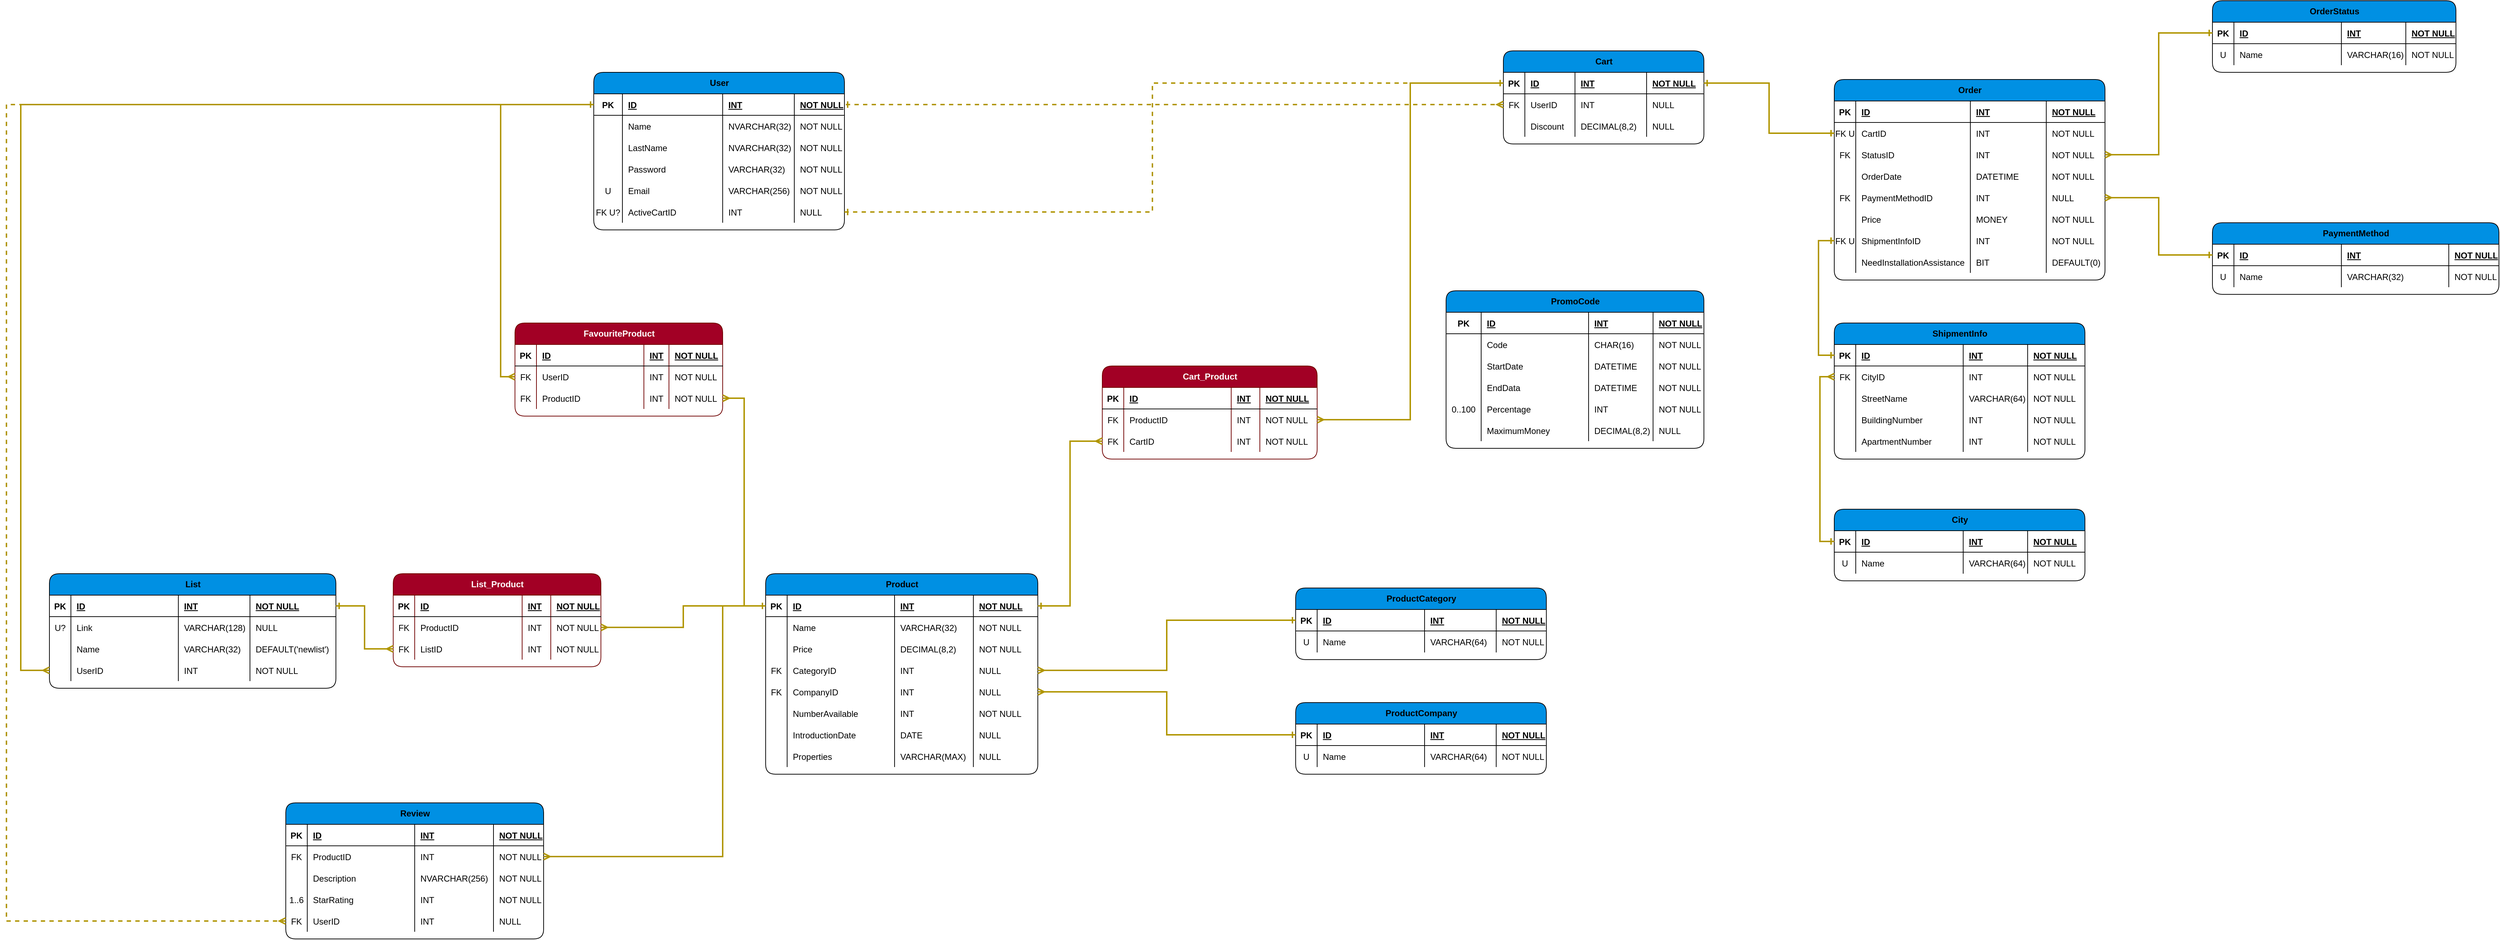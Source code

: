 <mxfile compress="false" version="21.2.8" type="device">
  <diagram id="IBlVWCyyx5zm3W7XF3nq" name="Strona-1">
    <mxGraphModel dx="2713" dy="878" grid="1" gridSize="10" guides="1" tooltips="1" connect="1" arrows="1" fold="1" page="1" pageScale="1" pageWidth="827" pageHeight="1169" math="0" shadow="0">
      <root>
        <mxCell id="0" />
        <mxCell id="1" parent="0" />
        <mxCell id="s4IGwTpLGq6pIfRY00dQ-5" value="User" style="shape=table;startSize=30;container=1;collapsible=1;childLayout=tableLayout;fixedRows=1;rowLines=0;fontStyle=1;align=center;resizeLast=1;rounded=1;fillColor=#0090E3;html=1;" parent="1" vertex="1">
          <mxGeometry x="290" y="280" width="350" height="220" as="geometry" />
        </mxCell>
        <mxCell id="s4IGwTpLGq6pIfRY00dQ-6" value="" style="shape=partialRectangle;collapsible=0;dropTarget=0;pointerEvents=0;fillColor=none;top=0;left=0;bottom=1;right=0;points=[[0,0.5],[1,0.5]];portConstraint=eastwest;" parent="s4IGwTpLGq6pIfRY00dQ-5" vertex="1">
          <mxGeometry y="30" width="350" height="30" as="geometry" />
        </mxCell>
        <mxCell id="s4IGwTpLGq6pIfRY00dQ-7" value="PK" style="shape=partialRectangle;connectable=0;fillColor=none;top=0;left=0;bottom=0;right=0;fontStyle=1;overflow=hidden;" parent="s4IGwTpLGq6pIfRY00dQ-6" vertex="1">
          <mxGeometry width="40" height="30" as="geometry">
            <mxRectangle width="40" height="30" as="alternateBounds" />
          </mxGeometry>
        </mxCell>
        <mxCell id="s4IGwTpLGq6pIfRY00dQ-8" value="ID" style="shape=partialRectangle;connectable=0;fillColor=none;top=0;left=0;bottom=0;right=0;align=left;spacingLeft=6;fontStyle=5;overflow=hidden;" parent="s4IGwTpLGq6pIfRY00dQ-6" vertex="1">
          <mxGeometry x="40" width="140" height="30" as="geometry">
            <mxRectangle width="140" height="30" as="alternateBounds" />
          </mxGeometry>
        </mxCell>
        <mxCell id="2" value="INT" style="shape=partialRectangle;connectable=0;fillColor=none;top=0;left=0;bottom=0;right=0;align=left;spacingLeft=6;fontStyle=5;overflow=hidden;" parent="s4IGwTpLGq6pIfRY00dQ-6" vertex="1">
          <mxGeometry x="180" width="100" height="30" as="geometry">
            <mxRectangle width="100" height="30" as="alternateBounds" />
          </mxGeometry>
        </mxCell>
        <mxCell id="91" value="NOT NULL" style="shape=partialRectangle;connectable=0;fillColor=none;top=0;left=0;bottom=0;right=0;align=left;spacingLeft=6;fontStyle=5;overflow=hidden;" parent="s4IGwTpLGq6pIfRY00dQ-6" vertex="1">
          <mxGeometry x="280" width="70" height="30" as="geometry">
            <mxRectangle width="70" height="30" as="alternateBounds" />
          </mxGeometry>
        </mxCell>
        <mxCell id="s4IGwTpLGq6pIfRY00dQ-9" value="" style="shape=partialRectangle;collapsible=0;dropTarget=0;pointerEvents=0;fillColor=none;top=0;left=0;bottom=0;right=0;points=[[0,0.5],[1,0.5]];portConstraint=eastwest;" parent="s4IGwTpLGq6pIfRY00dQ-5" vertex="1">
          <mxGeometry y="60" width="350" height="30" as="geometry" />
        </mxCell>
        <mxCell id="s4IGwTpLGq6pIfRY00dQ-10" value="" style="shape=partialRectangle;connectable=0;fillColor=none;top=0;left=0;bottom=0;right=0;editable=1;overflow=hidden;" parent="s4IGwTpLGq6pIfRY00dQ-9" vertex="1">
          <mxGeometry width="40" height="30" as="geometry">
            <mxRectangle width="40" height="30" as="alternateBounds" />
          </mxGeometry>
        </mxCell>
        <mxCell id="s4IGwTpLGq6pIfRY00dQ-11" value="Name" style="shape=partialRectangle;connectable=0;fillColor=none;top=0;left=0;bottom=0;right=0;align=left;spacingLeft=6;overflow=hidden;" parent="s4IGwTpLGq6pIfRY00dQ-9" vertex="1">
          <mxGeometry x="40" width="140" height="30" as="geometry">
            <mxRectangle width="140" height="30" as="alternateBounds" />
          </mxGeometry>
        </mxCell>
        <mxCell id="3" value="NVARCHAR(32)" style="shape=partialRectangle;connectable=0;fillColor=none;top=0;left=0;bottom=0;right=0;align=left;spacingLeft=6;overflow=hidden;" parent="s4IGwTpLGq6pIfRY00dQ-9" vertex="1">
          <mxGeometry x="180" width="100" height="30" as="geometry">
            <mxRectangle width="100" height="30" as="alternateBounds" />
          </mxGeometry>
        </mxCell>
        <mxCell id="92" value="NOT NULL" style="shape=partialRectangle;connectable=0;fillColor=none;top=0;left=0;bottom=0;right=0;align=left;spacingLeft=6;overflow=hidden;" parent="s4IGwTpLGq6pIfRY00dQ-9" vertex="1">
          <mxGeometry x="280" width="70" height="30" as="geometry">
            <mxRectangle width="70" height="30" as="alternateBounds" />
          </mxGeometry>
        </mxCell>
        <mxCell id="s4IGwTpLGq6pIfRY00dQ-12" value="" style="shape=partialRectangle;collapsible=0;dropTarget=0;pointerEvents=0;fillColor=none;top=0;left=0;bottom=0;right=0;points=[[0,0.5],[1,0.5]];portConstraint=eastwest;" parent="s4IGwTpLGq6pIfRY00dQ-5" vertex="1">
          <mxGeometry y="90" width="350" height="30" as="geometry" />
        </mxCell>
        <mxCell id="s4IGwTpLGq6pIfRY00dQ-13" value="" style="shape=partialRectangle;connectable=0;fillColor=none;top=0;left=0;bottom=0;right=0;editable=1;overflow=hidden;" parent="s4IGwTpLGq6pIfRY00dQ-12" vertex="1">
          <mxGeometry width="40" height="30" as="geometry">
            <mxRectangle width="40" height="30" as="alternateBounds" />
          </mxGeometry>
        </mxCell>
        <mxCell id="s4IGwTpLGq6pIfRY00dQ-14" value="LastName" style="shape=partialRectangle;connectable=0;fillColor=none;top=0;left=0;bottom=0;right=0;align=left;spacingLeft=6;overflow=hidden;" parent="s4IGwTpLGq6pIfRY00dQ-12" vertex="1">
          <mxGeometry x="40" width="140" height="30" as="geometry">
            <mxRectangle width="140" height="30" as="alternateBounds" />
          </mxGeometry>
        </mxCell>
        <mxCell id="4" value="NVARCHAR(32)" style="shape=partialRectangle;connectable=0;fillColor=none;top=0;left=0;bottom=0;right=0;align=left;spacingLeft=6;overflow=hidden;" parent="s4IGwTpLGq6pIfRY00dQ-12" vertex="1">
          <mxGeometry x="180" width="100" height="30" as="geometry">
            <mxRectangle width="100" height="30" as="alternateBounds" />
          </mxGeometry>
        </mxCell>
        <mxCell id="93" value="NOT NULL" style="shape=partialRectangle;connectable=0;fillColor=none;top=0;left=0;bottom=0;right=0;align=left;spacingLeft=6;overflow=hidden;" parent="s4IGwTpLGq6pIfRY00dQ-12" vertex="1">
          <mxGeometry x="280" width="70" height="30" as="geometry">
            <mxRectangle width="70" height="30" as="alternateBounds" />
          </mxGeometry>
        </mxCell>
        <mxCell id="s4IGwTpLGq6pIfRY00dQ-15" value="" style="shape=partialRectangle;collapsible=0;dropTarget=0;pointerEvents=0;fillColor=none;top=0;left=0;bottom=0;right=0;points=[[0,0.5],[1,0.5]];portConstraint=eastwest;" parent="s4IGwTpLGq6pIfRY00dQ-5" vertex="1">
          <mxGeometry y="120" width="350" height="30" as="geometry" />
        </mxCell>
        <mxCell id="s4IGwTpLGq6pIfRY00dQ-16" value="" style="shape=partialRectangle;connectable=0;fillColor=none;top=0;left=0;bottom=0;right=0;editable=1;overflow=hidden;" parent="s4IGwTpLGq6pIfRY00dQ-15" vertex="1">
          <mxGeometry width="40" height="30" as="geometry">
            <mxRectangle width="40" height="30" as="alternateBounds" />
          </mxGeometry>
        </mxCell>
        <mxCell id="s4IGwTpLGq6pIfRY00dQ-17" value="Password" style="shape=partialRectangle;connectable=0;fillColor=none;top=0;left=0;bottom=0;right=0;align=left;spacingLeft=6;overflow=hidden;" parent="s4IGwTpLGq6pIfRY00dQ-15" vertex="1">
          <mxGeometry x="40" width="140" height="30" as="geometry">
            <mxRectangle width="140" height="30" as="alternateBounds" />
          </mxGeometry>
        </mxCell>
        <mxCell id="5" value="VARCHAR(32)" style="shape=partialRectangle;connectable=0;fillColor=none;top=0;left=0;bottom=0;right=0;align=left;spacingLeft=6;overflow=hidden;" parent="s4IGwTpLGq6pIfRY00dQ-15" vertex="1">
          <mxGeometry x="180" width="100" height="30" as="geometry">
            <mxRectangle width="100" height="30" as="alternateBounds" />
          </mxGeometry>
        </mxCell>
        <mxCell id="94" value="NOT NULL" style="shape=partialRectangle;connectable=0;fillColor=none;top=0;left=0;bottom=0;right=0;align=left;spacingLeft=6;overflow=hidden;" parent="s4IGwTpLGq6pIfRY00dQ-15" vertex="1">
          <mxGeometry x="280" width="70" height="30" as="geometry">
            <mxRectangle width="70" height="30" as="alternateBounds" />
          </mxGeometry>
        </mxCell>
        <mxCell id="s4IGwTpLGq6pIfRY00dQ-18" style="shape=partialRectangle;collapsible=0;dropTarget=0;pointerEvents=0;fillColor=none;top=0;left=0;bottom=0;right=0;points=[[0,0.5],[1,0.5]];portConstraint=eastwest;" parent="s4IGwTpLGq6pIfRY00dQ-5" vertex="1">
          <mxGeometry y="150" width="350" height="30" as="geometry" />
        </mxCell>
        <mxCell id="s4IGwTpLGq6pIfRY00dQ-19" value="U" style="shape=partialRectangle;connectable=0;fillColor=none;top=0;left=0;bottom=0;right=0;editable=1;overflow=hidden;" parent="s4IGwTpLGq6pIfRY00dQ-18" vertex="1">
          <mxGeometry width="40" height="30" as="geometry">
            <mxRectangle width="40" height="30" as="alternateBounds" />
          </mxGeometry>
        </mxCell>
        <mxCell id="s4IGwTpLGq6pIfRY00dQ-20" value="Email" style="shape=partialRectangle;connectable=0;fillColor=none;top=0;left=0;bottom=0;right=0;align=left;spacingLeft=6;overflow=hidden;" parent="s4IGwTpLGq6pIfRY00dQ-18" vertex="1">
          <mxGeometry x="40" width="140" height="30" as="geometry">
            <mxRectangle width="140" height="30" as="alternateBounds" />
          </mxGeometry>
        </mxCell>
        <mxCell id="6" value="VARCHAR(256)" style="shape=partialRectangle;connectable=0;fillColor=none;top=0;left=0;bottom=0;right=0;align=left;spacingLeft=6;overflow=hidden;" parent="s4IGwTpLGq6pIfRY00dQ-18" vertex="1">
          <mxGeometry x="180" width="100" height="30" as="geometry">
            <mxRectangle width="100" height="30" as="alternateBounds" />
          </mxGeometry>
        </mxCell>
        <mxCell id="95" value="NOT NULL" style="shape=partialRectangle;connectable=0;fillColor=none;top=0;left=0;bottom=0;right=0;align=left;spacingLeft=6;overflow=hidden;" parent="s4IGwTpLGq6pIfRY00dQ-18" vertex="1">
          <mxGeometry x="280" width="70" height="30" as="geometry">
            <mxRectangle width="70" height="30" as="alternateBounds" />
          </mxGeometry>
        </mxCell>
        <mxCell id="yRI95P9nonT896ay1fdU-150" style="shape=partialRectangle;collapsible=0;dropTarget=0;pointerEvents=0;fillColor=none;top=0;left=0;bottom=0;right=0;points=[[0,0.5],[1,0.5]];portConstraint=eastwest;" parent="s4IGwTpLGq6pIfRY00dQ-5" vertex="1">
          <mxGeometry y="180" width="350" height="30" as="geometry" />
        </mxCell>
        <mxCell id="yRI95P9nonT896ay1fdU-151" value="FK U?" style="shape=partialRectangle;connectable=0;fillColor=none;top=0;left=0;bottom=0;right=0;editable=1;overflow=hidden;" parent="yRI95P9nonT896ay1fdU-150" vertex="1">
          <mxGeometry width="40" height="30" as="geometry">
            <mxRectangle width="40" height="30" as="alternateBounds" />
          </mxGeometry>
        </mxCell>
        <mxCell id="yRI95P9nonT896ay1fdU-152" value="ActiveCartID" style="shape=partialRectangle;connectable=0;fillColor=none;top=0;left=0;bottom=0;right=0;align=left;spacingLeft=6;overflow=hidden;" parent="yRI95P9nonT896ay1fdU-150" vertex="1">
          <mxGeometry x="40" width="140" height="30" as="geometry">
            <mxRectangle width="140" height="30" as="alternateBounds" />
          </mxGeometry>
        </mxCell>
        <mxCell id="yRI95P9nonT896ay1fdU-153" value="INT" style="shape=partialRectangle;connectable=0;fillColor=none;top=0;left=0;bottom=0;right=0;align=left;spacingLeft=6;overflow=hidden;" parent="yRI95P9nonT896ay1fdU-150" vertex="1">
          <mxGeometry x="180" width="100" height="30" as="geometry">
            <mxRectangle width="100" height="30" as="alternateBounds" />
          </mxGeometry>
        </mxCell>
        <mxCell id="yRI95P9nonT896ay1fdU-154" value="NULL" style="shape=partialRectangle;connectable=0;fillColor=none;top=0;left=0;bottom=0;right=0;align=left;spacingLeft=6;overflow=hidden;" parent="yRI95P9nonT896ay1fdU-150" vertex="1">
          <mxGeometry x="280" width="70" height="30" as="geometry">
            <mxRectangle width="70" height="30" as="alternateBounds" />
          </mxGeometry>
        </mxCell>
        <mxCell id="s4IGwTpLGq6pIfRY00dQ-21" value="Cart" style="shape=table;startSize=30;container=1;collapsible=1;childLayout=tableLayout;fixedRows=1;rowLines=0;fontStyle=1;align=center;resizeLast=1;rounded=1;fillColor=#0090E3;html=1;" parent="1" vertex="1">
          <mxGeometry x="1560" y="250" width="280" height="130" as="geometry" />
        </mxCell>
        <mxCell id="s4IGwTpLGq6pIfRY00dQ-22" value="" style="shape=partialRectangle;collapsible=0;dropTarget=0;pointerEvents=0;fillColor=none;top=0;left=0;bottom=1;right=0;points=[[0,0.5],[1,0.5]];portConstraint=eastwest;" parent="s4IGwTpLGq6pIfRY00dQ-21" vertex="1">
          <mxGeometry y="30" width="280" height="30" as="geometry" />
        </mxCell>
        <mxCell id="s4IGwTpLGq6pIfRY00dQ-23" value="PK" style="shape=partialRectangle;connectable=0;fillColor=none;top=0;left=0;bottom=0;right=0;fontStyle=1;overflow=hidden;" parent="s4IGwTpLGq6pIfRY00dQ-22" vertex="1">
          <mxGeometry width="30" height="30" as="geometry">
            <mxRectangle width="30" height="30" as="alternateBounds" />
          </mxGeometry>
        </mxCell>
        <mxCell id="s4IGwTpLGq6pIfRY00dQ-24" value="ID" style="shape=partialRectangle;connectable=0;fillColor=none;top=0;left=0;bottom=0;right=0;align=left;spacingLeft=6;fontStyle=5;overflow=hidden;" parent="s4IGwTpLGq6pIfRY00dQ-22" vertex="1">
          <mxGeometry x="30" width="70" height="30" as="geometry">
            <mxRectangle width="70" height="30" as="alternateBounds" />
          </mxGeometry>
        </mxCell>
        <mxCell id="10" value="INT" style="shape=partialRectangle;connectable=0;fillColor=none;top=0;left=0;bottom=0;right=0;align=left;spacingLeft=6;fontStyle=5;overflow=hidden;" parent="s4IGwTpLGq6pIfRY00dQ-22" vertex="1">
          <mxGeometry x="100" width="100" height="30" as="geometry">
            <mxRectangle width="100" height="30" as="alternateBounds" />
          </mxGeometry>
        </mxCell>
        <mxCell id="96" value="NOT NULL" style="shape=partialRectangle;connectable=0;fillColor=none;top=0;left=0;bottom=0;right=0;align=left;spacingLeft=6;fontStyle=5;overflow=hidden;" parent="s4IGwTpLGq6pIfRY00dQ-22" vertex="1">
          <mxGeometry x="200" width="80" height="30" as="geometry">
            <mxRectangle width="80" height="30" as="alternateBounds" />
          </mxGeometry>
        </mxCell>
        <mxCell id="s4IGwTpLGq6pIfRY00dQ-25" value="" style="shape=partialRectangle;collapsible=0;dropTarget=0;pointerEvents=0;fillColor=none;top=0;left=0;bottom=0;right=0;points=[[0,0.5],[1,0.5]];portConstraint=eastwest;" parent="s4IGwTpLGq6pIfRY00dQ-21" vertex="1">
          <mxGeometry y="60" width="280" height="30" as="geometry" />
        </mxCell>
        <mxCell id="s4IGwTpLGq6pIfRY00dQ-26" value="FK" style="shape=partialRectangle;connectable=0;fillColor=none;top=0;left=0;bottom=0;right=0;editable=1;overflow=hidden;" parent="s4IGwTpLGq6pIfRY00dQ-25" vertex="1">
          <mxGeometry width="30" height="30" as="geometry">
            <mxRectangle width="30" height="30" as="alternateBounds" />
          </mxGeometry>
        </mxCell>
        <mxCell id="s4IGwTpLGq6pIfRY00dQ-27" value="UserID" style="shape=partialRectangle;connectable=0;fillColor=none;top=0;left=0;bottom=0;right=0;align=left;spacingLeft=6;overflow=hidden;" parent="s4IGwTpLGq6pIfRY00dQ-25" vertex="1">
          <mxGeometry x="30" width="70" height="30" as="geometry">
            <mxRectangle width="70" height="30" as="alternateBounds" />
          </mxGeometry>
        </mxCell>
        <mxCell id="11" value="INT" style="shape=partialRectangle;connectable=0;fillColor=none;top=0;left=0;bottom=0;right=0;align=left;spacingLeft=6;overflow=hidden;" parent="s4IGwTpLGq6pIfRY00dQ-25" vertex="1">
          <mxGeometry x="100" width="100" height="30" as="geometry">
            <mxRectangle width="100" height="30" as="alternateBounds" />
          </mxGeometry>
        </mxCell>
        <mxCell id="97" value="NULL" style="shape=partialRectangle;connectable=0;fillColor=none;top=0;left=0;bottom=0;right=0;align=left;spacingLeft=6;overflow=hidden;" parent="s4IGwTpLGq6pIfRY00dQ-25" vertex="1">
          <mxGeometry x="200" width="80" height="30" as="geometry">
            <mxRectangle width="80" height="30" as="alternateBounds" />
          </mxGeometry>
        </mxCell>
        <mxCell id="QkyekhMWafhGPZv_Ovld-57" style="shape=partialRectangle;collapsible=0;dropTarget=0;pointerEvents=0;fillColor=none;top=0;left=0;bottom=0;right=0;points=[[0,0.5],[1,0.5]];portConstraint=eastwest;" parent="s4IGwTpLGq6pIfRY00dQ-21" vertex="1">
          <mxGeometry y="90" width="280" height="30" as="geometry" />
        </mxCell>
        <mxCell id="QkyekhMWafhGPZv_Ovld-58" value="" style="shape=partialRectangle;connectable=0;fillColor=none;top=0;left=0;bottom=0;right=0;editable=1;overflow=hidden;" parent="QkyekhMWafhGPZv_Ovld-57" vertex="1">
          <mxGeometry width="30" height="30" as="geometry">
            <mxRectangle width="30" height="30" as="alternateBounds" />
          </mxGeometry>
        </mxCell>
        <mxCell id="QkyekhMWafhGPZv_Ovld-59" value="Discount" style="shape=partialRectangle;connectable=0;fillColor=none;top=0;left=0;bottom=0;right=0;align=left;spacingLeft=6;overflow=hidden;" parent="QkyekhMWafhGPZv_Ovld-57" vertex="1">
          <mxGeometry x="30" width="70" height="30" as="geometry">
            <mxRectangle width="70" height="30" as="alternateBounds" />
          </mxGeometry>
        </mxCell>
        <mxCell id="13" value="DECIMAL(8,2)" style="shape=partialRectangle;connectable=0;fillColor=none;top=0;left=0;bottom=0;right=0;align=left;spacingLeft=6;overflow=hidden;" parent="QkyekhMWafhGPZv_Ovld-57" vertex="1">
          <mxGeometry x="100" width="100" height="30" as="geometry">
            <mxRectangle width="100" height="30" as="alternateBounds" />
          </mxGeometry>
        </mxCell>
        <mxCell id="99" value="NULL" style="shape=partialRectangle;connectable=0;fillColor=none;top=0;left=0;bottom=0;right=0;align=left;spacingLeft=6;overflow=hidden;" parent="QkyekhMWafhGPZv_Ovld-57" vertex="1">
          <mxGeometry x="200" width="80" height="30" as="geometry">
            <mxRectangle width="80" height="30" as="alternateBounds" />
          </mxGeometry>
        </mxCell>
        <mxCell id="s4IGwTpLGq6pIfRY00dQ-34" value="Product" style="shape=table;startSize=30;container=1;collapsible=1;childLayout=tableLayout;fixedRows=1;rowLines=0;fontStyle=1;align=center;resizeLast=1;rounded=1;fillColor=#0090E3;html=1;" parent="1" vertex="1">
          <mxGeometry x="530" y="980" width="380" height="280" as="geometry" />
        </mxCell>
        <mxCell id="s4IGwTpLGq6pIfRY00dQ-35" value="" style="shape=partialRectangle;collapsible=0;dropTarget=0;pointerEvents=0;fillColor=none;top=0;left=0;bottom=1;right=0;points=[[0,0.5],[1,0.5]];portConstraint=eastwest;" parent="s4IGwTpLGq6pIfRY00dQ-34" vertex="1">
          <mxGeometry y="30" width="380" height="30" as="geometry" />
        </mxCell>
        <mxCell id="s4IGwTpLGq6pIfRY00dQ-36" value="PK" style="shape=partialRectangle;connectable=0;fillColor=none;top=0;left=0;bottom=0;right=0;fontStyle=1;overflow=hidden;" parent="s4IGwTpLGq6pIfRY00dQ-35" vertex="1">
          <mxGeometry width="30" height="30" as="geometry">
            <mxRectangle width="30" height="30" as="alternateBounds" />
          </mxGeometry>
        </mxCell>
        <mxCell id="s4IGwTpLGq6pIfRY00dQ-37" value="ID" style="shape=partialRectangle;connectable=0;fillColor=none;top=0;left=0;bottom=0;right=0;align=left;spacingLeft=6;fontStyle=5;overflow=hidden;" parent="s4IGwTpLGq6pIfRY00dQ-35" vertex="1">
          <mxGeometry x="30" width="150" height="30" as="geometry">
            <mxRectangle width="150" height="30" as="alternateBounds" />
          </mxGeometry>
        </mxCell>
        <mxCell id="49" value="INT" style="shape=partialRectangle;connectable=0;fillColor=none;top=0;left=0;bottom=0;right=0;align=left;spacingLeft=6;fontStyle=5;overflow=hidden;" parent="s4IGwTpLGq6pIfRY00dQ-35" vertex="1">
          <mxGeometry x="180" width="110" height="30" as="geometry">
            <mxRectangle width="110" height="30" as="alternateBounds" />
          </mxGeometry>
        </mxCell>
        <mxCell id="125" value="NOT NULL" style="shape=partialRectangle;connectable=0;fillColor=none;top=0;left=0;bottom=0;right=0;align=left;spacingLeft=6;fontStyle=5;overflow=hidden;" parent="s4IGwTpLGq6pIfRY00dQ-35" vertex="1">
          <mxGeometry x="290" width="90" height="30" as="geometry">
            <mxRectangle width="90" height="30" as="alternateBounds" />
          </mxGeometry>
        </mxCell>
        <mxCell id="s4IGwTpLGq6pIfRY00dQ-38" value="" style="shape=partialRectangle;collapsible=0;dropTarget=0;pointerEvents=0;fillColor=none;top=0;left=0;bottom=0;right=0;points=[[0,0.5],[1,0.5]];portConstraint=eastwest;" parent="s4IGwTpLGq6pIfRY00dQ-34" vertex="1">
          <mxGeometry y="60" width="380" height="30" as="geometry" />
        </mxCell>
        <mxCell id="s4IGwTpLGq6pIfRY00dQ-39" value="" style="shape=partialRectangle;connectable=0;fillColor=none;top=0;left=0;bottom=0;right=0;editable=1;overflow=hidden;" parent="s4IGwTpLGq6pIfRY00dQ-38" vertex="1">
          <mxGeometry width="30" height="30" as="geometry">
            <mxRectangle width="30" height="30" as="alternateBounds" />
          </mxGeometry>
        </mxCell>
        <mxCell id="s4IGwTpLGq6pIfRY00dQ-40" value="Name" style="shape=partialRectangle;connectable=0;fillColor=none;top=0;left=0;bottom=0;right=0;align=left;spacingLeft=6;overflow=hidden;" parent="s4IGwTpLGq6pIfRY00dQ-38" vertex="1">
          <mxGeometry x="30" width="150" height="30" as="geometry">
            <mxRectangle width="150" height="30" as="alternateBounds" />
          </mxGeometry>
        </mxCell>
        <mxCell id="50" value="VARCHAR(32)" style="shape=partialRectangle;connectable=0;fillColor=none;top=0;left=0;bottom=0;right=0;align=left;spacingLeft=6;overflow=hidden;" parent="s4IGwTpLGq6pIfRY00dQ-38" vertex="1">
          <mxGeometry x="180" width="110" height="30" as="geometry">
            <mxRectangle width="110" height="30" as="alternateBounds" />
          </mxGeometry>
        </mxCell>
        <mxCell id="126" value="NOT NULL" style="shape=partialRectangle;connectable=0;fillColor=none;top=0;left=0;bottom=0;right=0;align=left;spacingLeft=6;overflow=hidden;" parent="s4IGwTpLGq6pIfRY00dQ-38" vertex="1">
          <mxGeometry x="290" width="90" height="30" as="geometry">
            <mxRectangle width="90" height="30" as="alternateBounds" />
          </mxGeometry>
        </mxCell>
        <mxCell id="QkyekhMWafhGPZv_Ovld-32" style="shape=partialRectangle;collapsible=0;dropTarget=0;pointerEvents=0;fillColor=none;top=0;left=0;bottom=0;right=0;points=[[0,0.5],[1,0.5]];portConstraint=eastwest;" parent="s4IGwTpLGq6pIfRY00dQ-34" vertex="1">
          <mxGeometry y="90" width="380" height="30" as="geometry" />
        </mxCell>
        <mxCell id="QkyekhMWafhGPZv_Ovld-33" style="shape=partialRectangle;connectable=0;fillColor=none;top=0;left=0;bottom=0;right=0;editable=1;overflow=hidden;" parent="QkyekhMWafhGPZv_Ovld-32" vertex="1">
          <mxGeometry width="30" height="30" as="geometry">
            <mxRectangle width="30" height="30" as="alternateBounds" />
          </mxGeometry>
        </mxCell>
        <mxCell id="QkyekhMWafhGPZv_Ovld-34" value="Price" style="shape=partialRectangle;connectable=0;fillColor=none;top=0;left=0;bottom=0;right=0;align=left;spacingLeft=6;overflow=hidden;" parent="QkyekhMWafhGPZv_Ovld-32" vertex="1">
          <mxGeometry x="30" width="150" height="30" as="geometry">
            <mxRectangle width="150" height="30" as="alternateBounds" />
          </mxGeometry>
        </mxCell>
        <mxCell id="51" value="DECIMAL(8,2)" style="shape=partialRectangle;connectable=0;fillColor=none;top=0;left=0;bottom=0;right=0;align=left;spacingLeft=6;overflow=hidden;" parent="QkyekhMWafhGPZv_Ovld-32" vertex="1">
          <mxGeometry x="180" width="110" height="30" as="geometry">
            <mxRectangle width="110" height="30" as="alternateBounds" />
          </mxGeometry>
        </mxCell>
        <mxCell id="127" value="NOT NULL" style="shape=partialRectangle;connectable=0;fillColor=none;top=0;left=0;bottom=0;right=0;align=left;spacingLeft=6;overflow=hidden;" parent="QkyekhMWafhGPZv_Ovld-32" vertex="1">
          <mxGeometry x="290" width="90" height="30" as="geometry">
            <mxRectangle width="90" height="30" as="alternateBounds" />
          </mxGeometry>
        </mxCell>
        <mxCell id="QkyekhMWafhGPZv_Ovld-26" style="shape=partialRectangle;collapsible=0;dropTarget=0;pointerEvents=0;fillColor=none;top=0;left=0;bottom=0;right=0;points=[[0,0.5],[1,0.5]];portConstraint=eastwest;" parent="s4IGwTpLGq6pIfRY00dQ-34" vertex="1">
          <mxGeometry y="120" width="380" height="30" as="geometry" />
        </mxCell>
        <mxCell id="QkyekhMWafhGPZv_Ovld-27" value="FK" style="shape=partialRectangle;connectable=0;fillColor=none;top=0;left=0;bottom=0;right=0;editable=1;overflow=hidden;" parent="QkyekhMWafhGPZv_Ovld-26" vertex="1">
          <mxGeometry width="30" height="30" as="geometry">
            <mxRectangle width="30" height="30" as="alternateBounds" />
          </mxGeometry>
        </mxCell>
        <mxCell id="QkyekhMWafhGPZv_Ovld-28" value="CategoryID" style="shape=partialRectangle;connectable=0;fillColor=none;top=0;left=0;bottom=0;right=0;align=left;spacingLeft=6;overflow=hidden;" parent="QkyekhMWafhGPZv_Ovld-26" vertex="1">
          <mxGeometry x="30" width="150" height="30" as="geometry">
            <mxRectangle width="150" height="30" as="alternateBounds" />
          </mxGeometry>
        </mxCell>
        <mxCell id="54" value="INT" style="shape=partialRectangle;connectable=0;fillColor=none;top=0;left=0;bottom=0;right=0;align=left;spacingLeft=6;overflow=hidden;" parent="QkyekhMWafhGPZv_Ovld-26" vertex="1">
          <mxGeometry x="180" width="110" height="30" as="geometry">
            <mxRectangle width="110" height="30" as="alternateBounds" />
          </mxGeometry>
        </mxCell>
        <mxCell id="130" value="NULL" style="shape=partialRectangle;connectable=0;fillColor=none;top=0;left=0;bottom=0;right=0;align=left;spacingLeft=6;overflow=hidden;" parent="QkyekhMWafhGPZv_Ovld-26" vertex="1">
          <mxGeometry x="290" width="90" height="30" as="geometry">
            <mxRectangle width="90" height="30" as="alternateBounds" />
          </mxGeometry>
        </mxCell>
        <mxCell id="QkyekhMWafhGPZv_Ovld-23" style="shape=partialRectangle;collapsible=0;dropTarget=0;pointerEvents=0;fillColor=none;top=0;left=0;bottom=0;right=0;points=[[0,0.5],[1,0.5]];portConstraint=eastwest;" parent="s4IGwTpLGq6pIfRY00dQ-34" vertex="1">
          <mxGeometry y="150" width="380" height="30" as="geometry" />
        </mxCell>
        <mxCell id="QkyekhMWafhGPZv_Ovld-24" value="FK" style="shape=partialRectangle;connectable=0;fillColor=none;top=0;left=0;bottom=0;right=0;editable=1;overflow=hidden;" parent="QkyekhMWafhGPZv_Ovld-23" vertex="1">
          <mxGeometry width="30" height="30" as="geometry">
            <mxRectangle width="30" height="30" as="alternateBounds" />
          </mxGeometry>
        </mxCell>
        <mxCell id="QkyekhMWafhGPZv_Ovld-25" value="CompanyID" style="shape=partialRectangle;connectable=0;fillColor=none;top=0;left=0;bottom=0;right=0;align=left;spacingLeft=6;overflow=hidden;" parent="QkyekhMWafhGPZv_Ovld-23" vertex="1">
          <mxGeometry x="30" width="150" height="30" as="geometry">
            <mxRectangle width="150" height="30" as="alternateBounds" />
          </mxGeometry>
        </mxCell>
        <mxCell id="55" value="INT" style="shape=partialRectangle;connectable=0;fillColor=none;top=0;left=0;bottom=0;right=0;align=left;spacingLeft=6;overflow=hidden;" parent="QkyekhMWafhGPZv_Ovld-23" vertex="1">
          <mxGeometry x="180" width="110" height="30" as="geometry">
            <mxRectangle width="110" height="30" as="alternateBounds" />
          </mxGeometry>
        </mxCell>
        <mxCell id="131" value="NULL" style="shape=partialRectangle;connectable=0;fillColor=none;top=0;left=0;bottom=0;right=0;align=left;spacingLeft=6;overflow=hidden;" parent="QkyekhMWafhGPZv_Ovld-23" vertex="1">
          <mxGeometry x="290" width="90" height="30" as="geometry">
            <mxRectangle width="90" height="30" as="alternateBounds" />
          </mxGeometry>
        </mxCell>
        <mxCell id="Di6_3Bwf03HJVYYMg0nK-15" style="shape=partialRectangle;collapsible=0;dropTarget=0;pointerEvents=0;fillColor=none;top=0;left=0;bottom=0;right=0;points=[[0,0.5],[1,0.5]];portConstraint=eastwest;" parent="s4IGwTpLGq6pIfRY00dQ-34" vertex="1">
          <mxGeometry y="180" width="380" height="30" as="geometry" />
        </mxCell>
        <mxCell id="Di6_3Bwf03HJVYYMg0nK-16" style="shape=partialRectangle;connectable=0;fillColor=none;top=0;left=0;bottom=0;right=0;editable=1;overflow=hidden;" parent="Di6_3Bwf03HJVYYMg0nK-15" vertex="1">
          <mxGeometry width="30" height="30" as="geometry">
            <mxRectangle width="30" height="30" as="alternateBounds" />
          </mxGeometry>
        </mxCell>
        <mxCell id="Di6_3Bwf03HJVYYMg0nK-17" value="NumberAvailable" style="shape=partialRectangle;connectable=0;fillColor=none;top=0;left=0;bottom=0;right=0;align=left;spacingLeft=6;overflow=hidden;" parent="Di6_3Bwf03HJVYYMg0nK-15" vertex="1">
          <mxGeometry x="30" width="150" height="30" as="geometry">
            <mxRectangle width="150" height="30" as="alternateBounds" />
          </mxGeometry>
        </mxCell>
        <mxCell id="56" value="INT" style="shape=partialRectangle;connectable=0;fillColor=none;top=0;left=0;bottom=0;right=0;align=left;spacingLeft=6;overflow=hidden;" parent="Di6_3Bwf03HJVYYMg0nK-15" vertex="1">
          <mxGeometry x="180" width="110" height="30" as="geometry">
            <mxRectangle width="110" height="30" as="alternateBounds" />
          </mxGeometry>
        </mxCell>
        <mxCell id="132" value="NOT NULL" style="shape=partialRectangle;connectable=0;fillColor=none;top=0;left=0;bottom=0;right=0;align=left;spacingLeft=6;overflow=hidden;" parent="Di6_3Bwf03HJVYYMg0nK-15" vertex="1">
          <mxGeometry x="290" width="90" height="30" as="geometry">
            <mxRectangle width="90" height="30" as="alternateBounds" />
          </mxGeometry>
        </mxCell>
        <mxCell id="Di6_3Bwf03HJVYYMg0nK-18" style="shape=partialRectangle;collapsible=0;dropTarget=0;pointerEvents=0;fillColor=none;top=0;left=0;bottom=0;right=0;points=[[0,0.5],[1,0.5]];portConstraint=eastwest;" parent="s4IGwTpLGq6pIfRY00dQ-34" vertex="1">
          <mxGeometry y="210" width="380" height="30" as="geometry" />
        </mxCell>
        <mxCell id="Di6_3Bwf03HJVYYMg0nK-19" style="shape=partialRectangle;connectable=0;fillColor=none;top=0;left=0;bottom=0;right=0;editable=1;overflow=hidden;" parent="Di6_3Bwf03HJVYYMg0nK-18" vertex="1">
          <mxGeometry width="30" height="30" as="geometry">
            <mxRectangle width="30" height="30" as="alternateBounds" />
          </mxGeometry>
        </mxCell>
        <mxCell id="Di6_3Bwf03HJVYYMg0nK-20" value="IntroductionDate" style="shape=partialRectangle;connectable=0;fillColor=none;top=0;left=0;bottom=0;right=0;align=left;spacingLeft=6;overflow=hidden;" parent="Di6_3Bwf03HJVYYMg0nK-18" vertex="1">
          <mxGeometry x="30" width="150" height="30" as="geometry">
            <mxRectangle width="150" height="30" as="alternateBounds" />
          </mxGeometry>
        </mxCell>
        <mxCell id="57" value="DATE" style="shape=partialRectangle;connectable=0;fillColor=none;top=0;left=0;bottom=0;right=0;align=left;spacingLeft=6;overflow=hidden;" parent="Di6_3Bwf03HJVYYMg0nK-18" vertex="1">
          <mxGeometry x="180" width="110" height="30" as="geometry">
            <mxRectangle width="110" height="30" as="alternateBounds" />
          </mxGeometry>
        </mxCell>
        <mxCell id="133" value="NULL" style="shape=partialRectangle;connectable=0;fillColor=none;top=0;left=0;bottom=0;right=0;align=left;spacingLeft=6;overflow=hidden;" parent="Di6_3Bwf03HJVYYMg0nK-18" vertex="1">
          <mxGeometry x="290" width="90" height="30" as="geometry">
            <mxRectangle width="90" height="30" as="alternateBounds" />
          </mxGeometry>
        </mxCell>
        <mxCell id="Di6_3Bwf03HJVYYMg0nK-21" style="shape=partialRectangle;collapsible=0;dropTarget=0;pointerEvents=0;fillColor=none;top=0;left=0;bottom=0;right=0;points=[[0,0.5],[1,0.5]];portConstraint=eastwest;" parent="s4IGwTpLGq6pIfRY00dQ-34" vertex="1">
          <mxGeometry y="240" width="380" height="30" as="geometry" />
        </mxCell>
        <mxCell id="Di6_3Bwf03HJVYYMg0nK-22" style="shape=partialRectangle;connectable=0;fillColor=none;top=0;left=0;bottom=0;right=0;editable=1;overflow=hidden;" parent="Di6_3Bwf03HJVYYMg0nK-21" vertex="1">
          <mxGeometry width="30" height="30" as="geometry">
            <mxRectangle width="30" height="30" as="alternateBounds" />
          </mxGeometry>
        </mxCell>
        <mxCell id="Di6_3Bwf03HJVYYMg0nK-23" value="Properties" style="shape=partialRectangle;connectable=0;fillColor=none;top=0;left=0;bottom=0;right=0;align=left;spacingLeft=6;overflow=hidden;" parent="Di6_3Bwf03HJVYYMg0nK-21" vertex="1">
          <mxGeometry x="30" width="150" height="30" as="geometry">
            <mxRectangle width="150" height="30" as="alternateBounds" />
          </mxGeometry>
        </mxCell>
        <mxCell id="58" value="VARCHAR(MAX)" style="shape=partialRectangle;connectable=0;fillColor=none;top=0;left=0;bottom=0;right=0;align=left;spacingLeft=6;overflow=hidden;" parent="Di6_3Bwf03HJVYYMg0nK-21" vertex="1">
          <mxGeometry x="180" width="110" height="30" as="geometry">
            <mxRectangle width="110" height="30" as="alternateBounds" />
          </mxGeometry>
        </mxCell>
        <mxCell id="134" value="NULL" style="shape=partialRectangle;connectable=0;fillColor=none;top=0;left=0;bottom=0;right=0;align=left;spacingLeft=6;overflow=hidden;" parent="Di6_3Bwf03HJVYYMg0nK-21" vertex="1">
          <mxGeometry x="290" width="90" height="30" as="geometry">
            <mxRectangle width="90" height="30" as="alternateBounds" />
          </mxGeometry>
        </mxCell>
        <mxCell id="s4IGwTpLGq6pIfRY00dQ-47" style="edgeStyle=orthogonalEdgeStyle;rounded=0;orthogonalLoop=1;jettySize=auto;html=1;exitX=0;exitY=0.5;exitDx=0;exitDy=0;entryX=1;entryY=0.5;entryDx=0;entryDy=0;startArrow=ERmany;startFill=0;fillColor=#e3c800;strokeColor=#B09500;strokeWidth=2;endArrow=ERone;endFill=0;dashed=1;" parent="1" source="s4IGwTpLGq6pIfRY00dQ-25" target="s4IGwTpLGq6pIfRY00dQ-6" edge="1">
          <mxGeometry relative="1" as="geometry" />
        </mxCell>
        <mxCell id="s4IGwTpLGq6pIfRY00dQ-48" value="List" style="shape=table;startSize=30;container=1;collapsible=1;childLayout=tableLayout;fixedRows=1;rowLines=0;fontStyle=1;align=center;resizeLast=1;rounded=1;fillColor=#0090E3;html=1;" parent="1" vertex="1">
          <mxGeometry x="-470" y="980" width="400" height="160" as="geometry" />
        </mxCell>
        <mxCell id="s4IGwTpLGq6pIfRY00dQ-49" value="" style="shape=partialRectangle;collapsible=0;dropTarget=0;pointerEvents=0;fillColor=none;top=0;left=0;bottom=1;right=0;points=[[0,0.5],[1,0.5]];portConstraint=eastwest;" parent="s4IGwTpLGq6pIfRY00dQ-48" vertex="1">
          <mxGeometry y="30" width="400" height="30" as="geometry" />
        </mxCell>
        <mxCell id="s4IGwTpLGq6pIfRY00dQ-50" value="PK" style="shape=partialRectangle;connectable=0;fillColor=none;top=0;left=0;bottom=0;right=0;fontStyle=1;overflow=hidden;" parent="s4IGwTpLGq6pIfRY00dQ-49" vertex="1">
          <mxGeometry width="30" height="30" as="geometry">
            <mxRectangle width="30" height="30" as="alternateBounds" />
          </mxGeometry>
        </mxCell>
        <mxCell id="s4IGwTpLGq6pIfRY00dQ-51" value="ID" style="shape=partialRectangle;connectable=0;fillColor=none;top=0;left=0;bottom=0;right=0;align=left;spacingLeft=6;fontStyle=5;overflow=hidden;" parent="s4IGwTpLGq6pIfRY00dQ-49" vertex="1">
          <mxGeometry x="30" width="150" height="30" as="geometry">
            <mxRectangle width="150" height="30" as="alternateBounds" />
          </mxGeometry>
        </mxCell>
        <mxCell id="39" value="INT" style="shape=partialRectangle;connectable=0;fillColor=none;top=0;left=0;bottom=0;right=0;align=left;spacingLeft=6;fontStyle=5;overflow=hidden;" parent="s4IGwTpLGq6pIfRY00dQ-49" vertex="1">
          <mxGeometry x="180" width="100" height="30" as="geometry">
            <mxRectangle width="100" height="30" as="alternateBounds" />
          </mxGeometry>
        </mxCell>
        <mxCell id="141" value="NOT NULL" style="shape=partialRectangle;connectable=0;fillColor=none;top=0;left=0;bottom=0;right=0;align=left;spacingLeft=6;fontStyle=5;overflow=hidden;" parent="s4IGwTpLGq6pIfRY00dQ-49" vertex="1">
          <mxGeometry x="280" width="120" height="30" as="geometry">
            <mxRectangle width="120" height="30" as="alternateBounds" />
          </mxGeometry>
        </mxCell>
        <mxCell id="s4IGwTpLGq6pIfRY00dQ-52" value="" style="shape=partialRectangle;collapsible=0;dropTarget=0;pointerEvents=0;fillColor=none;top=0;left=0;bottom=0;right=0;points=[[0,0.5],[1,0.5]];portConstraint=eastwest;" parent="s4IGwTpLGq6pIfRY00dQ-48" vertex="1">
          <mxGeometry y="60" width="400" height="30" as="geometry" />
        </mxCell>
        <mxCell id="s4IGwTpLGq6pIfRY00dQ-53" value="U?" style="shape=partialRectangle;connectable=0;fillColor=none;top=0;left=0;bottom=0;right=0;editable=1;overflow=hidden;" parent="s4IGwTpLGq6pIfRY00dQ-52" vertex="1">
          <mxGeometry width="30" height="30" as="geometry">
            <mxRectangle width="30" height="30" as="alternateBounds" />
          </mxGeometry>
        </mxCell>
        <mxCell id="s4IGwTpLGq6pIfRY00dQ-54" value="Link" style="shape=partialRectangle;connectable=0;fillColor=none;top=0;left=0;bottom=0;right=0;align=left;spacingLeft=6;overflow=hidden;" parent="s4IGwTpLGq6pIfRY00dQ-52" vertex="1">
          <mxGeometry x="30" width="150" height="30" as="geometry">
            <mxRectangle width="150" height="30" as="alternateBounds" />
          </mxGeometry>
        </mxCell>
        <mxCell id="40" value="VARCHAR(128)" style="shape=partialRectangle;connectable=0;fillColor=none;top=0;left=0;bottom=0;right=0;align=left;spacingLeft=6;overflow=hidden;" parent="s4IGwTpLGq6pIfRY00dQ-52" vertex="1">
          <mxGeometry x="180" width="100" height="30" as="geometry">
            <mxRectangle width="100" height="30" as="alternateBounds" />
          </mxGeometry>
        </mxCell>
        <mxCell id="142" value="NULL" style="shape=partialRectangle;connectable=0;fillColor=none;top=0;left=0;bottom=0;right=0;align=left;spacingLeft=6;overflow=hidden;" parent="s4IGwTpLGq6pIfRY00dQ-52" vertex="1">
          <mxGeometry x="280" width="120" height="30" as="geometry">
            <mxRectangle width="120" height="30" as="alternateBounds" />
          </mxGeometry>
        </mxCell>
        <mxCell id="s4IGwTpLGq6pIfRY00dQ-55" value="" style="shape=partialRectangle;collapsible=0;dropTarget=0;pointerEvents=0;fillColor=none;top=0;left=0;bottom=0;right=0;points=[[0,0.5],[1,0.5]];portConstraint=eastwest;" parent="s4IGwTpLGq6pIfRY00dQ-48" vertex="1">
          <mxGeometry y="90" width="400" height="30" as="geometry" />
        </mxCell>
        <mxCell id="s4IGwTpLGq6pIfRY00dQ-56" value="" style="shape=partialRectangle;connectable=0;fillColor=none;top=0;left=0;bottom=0;right=0;editable=1;overflow=hidden;" parent="s4IGwTpLGq6pIfRY00dQ-55" vertex="1">
          <mxGeometry width="30" height="30" as="geometry">
            <mxRectangle width="30" height="30" as="alternateBounds" />
          </mxGeometry>
        </mxCell>
        <mxCell id="s4IGwTpLGq6pIfRY00dQ-57" value="Name" style="shape=partialRectangle;connectable=0;fillColor=none;top=0;left=0;bottom=0;right=0;align=left;spacingLeft=6;overflow=hidden;" parent="s4IGwTpLGq6pIfRY00dQ-55" vertex="1">
          <mxGeometry x="30" width="150" height="30" as="geometry">
            <mxRectangle width="150" height="30" as="alternateBounds" />
          </mxGeometry>
        </mxCell>
        <mxCell id="41" value="VARCHAR(32)" style="shape=partialRectangle;connectable=0;fillColor=none;top=0;left=0;bottom=0;right=0;align=left;spacingLeft=6;overflow=hidden;" parent="s4IGwTpLGq6pIfRY00dQ-55" vertex="1">
          <mxGeometry x="180" width="100" height="30" as="geometry">
            <mxRectangle width="100" height="30" as="alternateBounds" />
          </mxGeometry>
        </mxCell>
        <mxCell id="143" value="DEFAULT(&#39;newlist&#39;)" style="shape=partialRectangle;connectable=0;fillColor=none;top=0;left=0;bottom=0;right=0;align=left;spacingLeft=6;overflow=hidden;" parent="s4IGwTpLGq6pIfRY00dQ-55" vertex="1">
          <mxGeometry x="280" width="120" height="30" as="geometry">
            <mxRectangle width="120" height="30" as="alternateBounds" />
          </mxGeometry>
        </mxCell>
        <mxCell id="6_tPmAtb3Ttsj-TF_EDo-148" style="shape=partialRectangle;collapsible=0;dropTarget=0;pointerEvents=0;fillColor=none;top=0;left=0;bottom=0;right=0;points=[[0,0.5],[1,0.5]];portConstraint=eastwest;" vertex="1" parent="s4IGwTpLGq6pIfRY00dQ-48">
          <mxGeometry y="120" width="400" height="30" as="geometry" />
        </mxCell>
        <mxCell id="6_tPmAtb3Ttsj-TF_EDo-149" style="shape=partialRectangle;connectable=0;fillColor=none;top=0;left=0;bottom=0;right=0;editable=1;overflow=hidden;" vertex="1" parent="6_tPmAtb3Ttsj-TF_EDo-148">
          <mxGeometry width="30" height="30" as="geometry">
            <mxRectangle width="30" height="30" as="alternateBounds" />
          </mxGeometry>
        </mxCell>
        <mxCell id="6_tPmAtb3Ttsj-TF_EDo-150" value="UserID" style="shape=partialRectangle;connectable=0;fillColor=none;top=0;left=0;bottom=0;right=0;align=left;spacingLeft=6;overflow=hidden;" vertex="1" parent="6_tPmAtb3Ttsj-TF_EDo-148">
          <mxGeometry x="30" width="150" height="30" as="geometry">
            <mxRectangle width="150" height="30" as="alternateBounds" />
          </mxGeometry>
        </mxCell>
        <mxCell id="6_tPmAtb3Ttsj-TF_EDo-151" value="INT" style="shape=partialRectangle;connectable=0;fillColor=none;top=0;left=0;bottom=0;right=0;align=left;spacingLeft=6;overflow=hidden;" vertex="1" parent="6_tPmAtb3Ttsj-TF_EDo-148">
          <mxGeometry x="180" width="100" height="30" as="geometry">
            <mxRectangle width="100" height="30" as="alternateBounds" />
          </mxGeometry>
        </mxCell>
        <mxCell id="6_tPmAtb3Ttsj-TF_EDo-152" value="NOT NULL" style="shape=partialRectangle;connectable=0;fillColor=none;top=0;left=0;bottom=0;right=0;align=left;spacingLeft=6;overflow=hidden;" vertex="1" parent="6_tPmAtb3Ttsj-TF_EDo-148">
          <mxGeometry x="280" width="120" height="30" as="geometry">
            <mxRectangle width="120" height="30" as="alternateBounds" />
          </mxGeometry>
        </mxCell>
        <mxCell id="s4IGwTpLGq6pIfRY00dQ-61" value="Review" style="shape=table;startSize=30;container=1;collapsible=1;childLayout=tableLayout;fixedRows=1;rowLines=0;fontStyle=1;align=center;resizeLast=1;rounded=1;fillColor=#0090E3;html=1;" parent="1" vertex="1">
          <mxGeometry x="-140" y="1300" width="360" height="190" as="geometry" />
        </mxCell>
        <mxCell id="s4IGwTpLGq6pIfRY00dQ-62" value="" style="shape=partialRectangle;collapsible=0;dropTarget=0;pointerEvents=0;fillColor=none;top=0;left=0;bottom=1;right=0;points=[[0,0.5],[1,0.5]];portConstraint=eastwest;" parent="s4IGwTpLGq6pIfRY00dQ-61" vertex="1">
          <mxGeometry y="30" width="360" height="30" as="geometry" />
        </mxCell>
        <mxCell id="s4IGwTpLGq6pIfRY00dQ-63" value="PK" style="shape=partialRectangle;connectable=0;fillColor=none;top=0;left=0;bottom=0;right=0;fontStyle=1;overflow=hidden;" parent="s4IGwTpLGq6pIfRY00dQ-62" vertex="1">
          <mxGeometry width="30" height="30" as="geometry">
            <mxRectangle width="30" height="30" as="alternateBounds" />
          </mxGeometry>
        </mxCell>
        <mxCell id="s4IGwTpLGq6pIfRY00dQ-64" value="ID" style="shape=partialRectangle;connectable=0;fillColor=none;top=0;left=0;bottom=0;right=0;align=left;spacingLeft=6;fontStyle=5;overflow=hidden;" parent="s4IGwTpLGq6pIfRY00dQ-62" vertex="1">
          <mxGeometry x="30" width="150" height="30" as="geometry">
            <mxRectangle width="150" height="30" as="alternateBounds" />
          </mxGeometry>
        </mxCell>
        <mxCell id="59" value="INT" style="shape=partialRectangle;connectable=0;fillColor=none;top=0;left=0;bottom=0;right=0;align=left;spacingLeft=6;fontStyle=5;overflow=hidden;" parent="s4IGwTpLGq6pIfRY00dQ-62" vertex="1">
          <mxGeometry x="180" width="110" height="30" as="geometry">
            <mxRectangle width="110" height="30" as="alternateBounds" />
          </mxGeometry>
        </mxCell>
        <mxCell id="144" value="NOT NULL" style="shape=partialRectangle;connectable=0;fillColor=none;top=0;left=0;bottom=0;right=0;align=left;spacingLeft=6;fontStyle=5;overflow=hidden;" parent="s4IGwTpLGq6pIfRY00dQ-62" vertex="1">
          <mxGeometry x="290" width="70" height="30" as="geometry">
            <mxRectangle width="70" height="30" as="alternateBounds" />
          </mxGeometry>
        </mxCell>
        <mxCell id="s4IGwTpLGq6pIfRY00dQ-65" value="" style="shape=partialRectangle;collapsible=0;dropTarget=0;pointerEvents=0;fillColor=none;top=0;left=0;bottom=0;right=0;points=[[0,0.5],[1,0.5]];portConstraint=eastwest;" parent="s4IGwTpLGq6pIfRY00dQ-61" vertex="1">
          <mxGeometry y="60" width="360" height="30" as="geometry" />
        </mxCell>
        <mxCell id="s4IGwTpLGq6pIfRY00dQ-66" value="FK" style="shape=partialRectangle;connectable=0;fillColor=none;top=0;left=0;bottom=0;right=0;editable=1;overflow=hidden;" parent="s4IGwTpLGq6pIfRY00dQ-65" vertex="1">
          <mxGeometry width="30" height="30" as="geometry">
            <mxRectangle width="30" height="30" as="alternateBounds" />
          </mxGeometry>
        </mxCell>
        <mxCell id="s4IGwTpLGq6pIfRY00dQ-67" value="ProductID" style="shape=partialRectangle;connectable=0;fillColor=none;top=0;left=0;bottom=0;right=0;align=left;spacingLeft=6;overflow=hidden;" parent="s4IGwTpLGq6pIfRY00dQ-65" vertex="1">
          <mxGeometry x="30" width="150" height="30" as="geometry">
            <mxRectangle width="150" height="30" as="alternateBounds" />
          </mxGeometry>
        </mxCell>
        <mxCell id="60" value="INT" style="shape=partialRectangle;connectable=0;fillColor=none;top=0;left=0;bottom=0;right=0;align=left;spacingLeft=6;overflow=hidden;" parent="s4IGwTpLGq6pIfRY00dQ-65" vertex="1">
          <mxGeometry x="180" width="110" height="30" as="geometry">
            <mxRectangle width="110" height="30" as="alternateBounds" />
          </mxGeometry>
        </mxCell>
        <mxCell id="145" value="NOT NULL" style="shape=partialRectangle;connectable=0;fillColor=none;top=0;left=0;bottom=0;right=0;align=left;spacingLeft=6;overflow=hidden;" parent="s4IGwTpLGq6pIfRY00dQ-65" vertex="1">
          <mxGeometry x="290" width="70" height="30" as="geometry">
            <mxRectangle width="70" height="30" as="alternateBounds" />
          </mxGeometry>
        </mxCell>
        <mxCell id="s4IGwTpLGq6pIfRY00dQ-68" value="" style="shape=partialRectangle;collapsible=0;dropTarget=0;pointerEvents=0;fillColor=none;top=0;left=0;bottom=0;right=0;points=[[0,0.5],[1,0.5]];portConstraint=eastwest;" parent="s4IGwTpLGq6pIfRY00dQ-61" vertex="1">
          <mxGeometry y="90" width="360" height="30" as="geometry" />
        </mxCell>
        <mxCell id="s4IGwTpLGq6pIfRY00dQ-69" value="" style="shape=partialRectangle;connectable=0;fillColor=none;top=0;left=0;bottom=0;right=0;editable=1;overflow=hidden;" parent="s4IGwTpLGq6pIfRY00dQ-68" vertex="1">
          <mxGeometry width="30" height="30" as="geometry">
            <mxRectangle width="30" height="30" as="alternateBounds" />
          </mxGeometry>
        </mxCell>
        <mxCell id="s4IGwTpLGq6pIfRY00dQ-70" value="Description" style="shape=partialRectangle;connectable=0;fillColor=none;top=0;left=0;bottom=0;right=0;align=left;spacingLeft=6;overflow=hidden;" parent="s4IGwTpLGq6pIfRY00dQ-68" vertex="1">
          <mxGeometry x="30" width="150" height="30" as="geometry">
            <mxRectangle width="150" height="30" as="alternateBounds" />
          </mxGeometry>
        </mxCell>
        <mxCell id="61" value="NVARCHAR(256)" style="shape=partialRectangle;connectable=0;fillColor=none;top=0;left=0;bottom=0;right=0;align=left;spacingLeft=6;overflow=hidden;" parent="s4IGwTpLGq6pIfRY00dQ-68" vertex="1">
          <mxGeometry x="180" width="110" height="30" as="geometry">
            <mxRectangle width="110" height="30" as="alternateBounds" />
          </mxGeometry>
        </mxCell>
        <mxCell id="146" value="NOT NULL" style="shape=partialRectangle;connectable=0;fillColor=none;top=0;left=0;bottom=0;right=0;align=left;spacingLeft=6;overflow=hidden;" parent="s4IGwTpLGq6pIfRY00dQ-68" vertex="1">
          <mxGeometry x="290" width="70" height="30" as="geometry">
            <mxRectangle width="70" height="30" as="alternateBounds" />
          </mxGeometry>
        </mxCell>
        <mxCell id="s4IGwTpLGq6pIfRY00dQ-71" value="" style="shape=partialRectangle;collapsible=0;dropTarget=0;pointerEvents=0;fillColor=none;top=0;left=0;bottom=0;right=0;points=[[0,0.5],[1,0.5]];portConstraint=eastwest;" parent="s4IGwTpLGq6pIfRY00dQ-61" vertex="1">
          <mxGeometry y="120" width="360" height="30" as="geometry" />
        </mxCell>
        <mxCell id="s4IGwTpLGq6pIfRY00dQ-72" value="1..6" style="shape=partialRectangle;connectable=0;fillColor=none;top=0;left=0;bottom=0;right=0;editable=1;overflow=hidden;" parent="s4IGwTpLGq6pIfRY00dQ-71" vertex="1">
          <mxGeometry width="30" height="30" as="geometry">
            <mxRectangle width="30" height="30" as="alternateBounds" />
          </mxGeometry>
        </mxCell>
        <mxCell id="s4IGwTpLGq6pIfRY00dQ-73" value="StarRating" style="shape=partialRectangle;connectable=0;fillColor=none;top=0;left=0;bottom=0;right=0;align=left;spacingLeft=6;overflow=hidden;" parent="s4IGwTpLGq6pIfRY00dQ-71" vertex="1">
          <mxGeometry x="30" width="150" height="30" as="geometry">
            <mxRectangle width="150" height="30" as="alternateBounds" />
          </mxGeometry>
        </mxCell>
        <mxCell id="62" value="INT" style="shape=partialRectangle;connectable=0;fillColor=none;top=0;left=0;bottom=0;right=0;align=left;spacingLeft=6;overflow=hidden;" parent="s4IGwTpLGq6pIfRY00dQ-71" vertex="1">
          <mxGeometry x="180" width="110" height="30" as="geometry">
            <mxRectangle width="110" height="30" as="alternateBounds" />
          </mxGeometry>
        </mxCell>
        <mxCell id="147" value="NOT NULL" style="shape=partialRectangle;connectable=0;fillColor=none;top=0;left=0;bottom=0;right=0;align=left;spacingLeft=6;overflow=hidden;" parent="s4IGwTpLGq6pIfRY00dQ-71" vertex="1">
          <mxGeometry x="290" width="70" height="30" as="geometry">
            <mxRectangle width="70" height="30" as="alternateBounds" />
          </mxGeometry>
        </mxCell>
        <mxCell id="QkyekhMWafhGPZv_Ovld-74" style="shape=partialRectangle;collapsible=0;dropTarget=0;pointerEvents=0;fillColor=none;top=0;left=0;bottom=0;right=0;points=[[0,0.5],[1,0.5]];portConstraint=eastwest;" parent="s4IGwTpLGq6pIfRY00dQ-61" vertex="1">
          <mxGeometry y="150" width="360" height="30" as="geometry" />
        </mxCell>
        <mxCell id="QkyekhMWafhGPZv_Ovld-75" value="FK" style="shape=partialRectangle;connectable=0;fillColor=none;top=0;left=0;bottom=0;right=0;editable=1;overflow=hidden;" parent="QkyekhMWafhGPZv_Ovld-74" vertex="1">
          <mxGeometry width="30" height="30" as="geometry">
            <mxRectangle width="30" height="30" as="alternateBounds" />
          </mxGeometry>
        </mxCell>
        <mxCell id="QkyekhMWafhGPZv_Ovld-76" value="UserID" style="shape=partialRectangle;connectable=0;fillColor=none;top=0;left=0;bottom=0;right=0;align=left;spacingLeft=6;overflow=hidden;" parent="QkyekhMWafhGPZv_Ovld-74" vertex="1">
          <mxGeometry x="30" width="150" height="30" as="geometry">
            <mxRectangle width="150" height="30" as="alternateBounds" />
          </mxGeometry>
        </mxCell>
        <mxCell id="63" value="INT" style="shape=partialRectangle;connectable=0;fillColor=none;top=0;left=0;bottom=0;right=0;align=left;spacingLeft=6;overflow=hidden;" parent="QkyekhMWafhGPZv_Ovld-74" vertex="1">
          <mxGeometry x="180" width="110" height="30" as="geometry">
            <mxRectangle width="110" height="30" as="alternateBounds" />
          </mxGeometry>
        </mxCell>
        <mxCell id="148" value="NULL" style="shape=partialRectangle;connectable=0;fillColor=none;top=0;left=0;bottom=0;right=0;align=left;spacingLeft=6;overflow=hidden;" parent="QkyekhMWafhGPZv_Ovld-74" vertex="1">
          <mxGeometry x="290" width="70" height="30" as="geometry">
            <mxRectangle width="70" height="30" as="alternateBounds" />
          </mxGeometry>
        </mxCell>
        <mxCell id="s4IGwTpLGq6pIfRY00dQ-74" style="edgeStyle=orthogonalEdgeStyle;rounded=0;orthogonalLoop=1;jettySize=auto;html=1;exitX=1;exitY=0.5;exitDx=0;exitDy=0;entryX=0;entryY=0.5;entryDx=0;entryDy=0;startArrow=ERmany;startFill=0;strokeColor=#B09500;strokeWidth=2;fillColor=#e3c800;endArrow=ERone;endFill=0;" parent="1" source="s4IGwTpLGq6pIfRY00dQ-65" target="s4IGwTpLGq6pIfRY00dQ-35" edge="1">
          <mxGeometry relative="1" as="geometry">
            <Array as="points">
              <mxPoint x="470" y="1375" />
              <mxPoint x="470" y="1025" />
            </Array>
          </mxGeometry>
        </mxCell>
        <mxCell id="s4IGwTpLGq6pIfRY00dQ-75" value="Order" style="shape=table;startSize=30;container=1;collapsible=1;childLayout=tableLayout;fixedRows=1;rowLines=0;fontStyle=1;align=center;resizeLast=1;rounded=1;fillColor=#0090E3;html=1;" parent="1" vertex="1">
          <mxGeometry x="2022" y="290" width="378" height="280" as="geometry" />
        </mxCell>
        <mxCell id="s4IGwTpLGq6pIfRY00dQ-76" value="" style="shape=partialRectangle;collapsible=0;dropTarget=0;pointerEvents=0;fillColor=none;top=0;left=0;bottom=1;right=0;points=[[0,0.5],[1,0.5]];portConstraint=eastwest;" parent="s4IGwTpLGq6pIfRY00dQ-75" vertex="1">
          <mxGeometry y="30" width="378" height="30" as="geometry" />
        </mxCell>
        <mxCell id="s4IGwTpLGq6pIfRY00dQ-77" value="PK" style="shape=partialRectangle;connectable=0;fillColor=none;top=0;left=0;bottom=0;right=0;fontStyle=1;overflow=hidden;" parent="s4IGwTpLGq6pIfRY00dQ-76" vertex="1">
          <mxGeometry width="30" height="30" as="geometry">
            <mxRectangle width="30" height="30" as="alternateBounds" />
          </mxGeometry>
        </mxCell>
        <mxCell id="s4IGwTpLGq6pIfRY00dQ-78" value="ID" style="shape=partialRectangle;connectable=0;fillColor=none;top=0;left=0;bottom=0;right=0;align=left;spacingLeft=6;fontStyle=5;overflow=hidden;" parent="s4IGwTpLGq6pIfRY00dQ-76" vertex="1">
          <mxGeometry x="30" width="160.0" height="30" as="geometry">
            <mxRectangle width="160.0" height="30" as="alternateBounds" />
          </mxGeometry>
        </mxCell>
        <mxCell id="15" value="INT" style="shape=partialRectangle;connectable=0;fillColor=none;top=0;left=0;bottom=0;right=0;align=left;spacingLeft=6;fontStyle=5;overflow=hidden;" parent="s4IGwTpLGq6pIfRY00dQ-76" vertex="1">
          <mxGeometry x="190.0" width="106.0" height="30" as="geometry">
            <mxRectangle width="106.0" height="30" as="alternateBounds" />
          </mxGeometry>
        </mxCell>
        <mxCell id="100" value="NOT NULL" style="shape=partialRectangle;connectable=0;fillColor=none;top=0;left=0;bottom=0;right=0;align=left;spacingLeft=6;fontStyle=5;overflow=hidden;" parent="s4IGwTpLGq6pIfRY00dQ-76" vertex="1">
          <mxGeometry x="296" width="82" height="30" as="geometry">
            <mxRectangle width="82" height="30" as="alternateBounds" />
          </mxGeometry>
        </mxCell>
        <mxCell id="s4IGwTpLGq6pIfRY00dQ-79" value="" style="shape=partialRectangle;collapsible=0;dropTarget=0;pointerEvents=0;fillColor=none;top=0;left=0;bottom=0;right=0;points=[[0,0.5],[1,0.5]];portConstraint=eastwest;" parent="s4IGwTpLGq6pIfRY00dQ-75" vertex="1">
          <mxGeometry y="60" width="378" height="30" as="geometry" />
        </mxCell>
        <mxCell id="s4IGwTpLGq6pIfRY00dQ-80" value="FK U" style="shape=partialRectangle;connectable=0;fillColor=none;top=0;left=0;bottom=0;right=0;editable=1;overflow=hidden;" parent="s4IGwTpLGq6pIfRY00dQ-79" vertex="1">
          <mxGeometry width="30" height="30" as="geometry">
            <mxRectangle width="30" height="30" as="alternateBounds" />
          </mxGeometry>
        </mxCell>
        <mxCell id="s4IGwTpLGq6pIfRY00dQ-81" value="CartID" style="shape=partialRectangle;connectable=0;fillColor=none;top=0;left=0;bottom=0;right=0;align=left;spacingLeft=6;overflow=hidden;" parent="s4IGwTpLGq6pIfRY00dQ-79" vertex="1">
          <mxGeometry x="30" width="160.0" height="30" as="geometry">
            <mxRectangle width="160.0" height="30" as="alternateBounds" />
          </mxGeometry>
        </mxCell>
        <mxCell id="16" value="INT" style="shape=partialRectangle;connectable=0;fillColor=none;top=0;left=0;bottom=0;right=0;align=left;spacingLeft=6;overflow=hidden;" parent="s4IGwTpLGq6pIfRY00dQ-79" vertex="1">
          <mxGeometry x="190.0" width="106.0" height="30" as="geometry">
            <mxRectangle width="106.0" height="30" as="alternateBounds" />
          </mxGeometry>
        </mxCell>
        <mxCell id="101" value="NOT NULL" style="shape=partialRectangle;connectable=0;fillColor=none;top=0;left=0;bottom=0;right=0;align=left;spacingLeft=6;overflow=hidden;" parent="s4IGwTpLGq6pIfRY00dQ-79" vertex="1">
          <mxGeometry x="296" width="82" height="30" as="geometry">
            <mxRectangle width="82" height="30" as="alternateBounds" />
          </mxGeometry>
        </mxCell>
        <mxCell id="s4IGwTpLGq6pIfRY00dQ-82" value="" style="shape=partialRectangle;collapsible=0;dropTarget=0;pointerEvents=0;fillColor=none;top=0;left=0;bottom=0;right=0;points=[[0,0.5],[1,0.5]];portConstraint=eastwest;" parent="s4IGwTpLGq6pIfRY00dQ-75" vertex="1">
          <mxGeometry y="90" width="378" height="30" as="geometry" />
        </mxCell>
        <mxCell id="s4IGwTpLGq6pIfRY00dQ-83" value="FK" style="shape=partialRectangle;connectable=0;fillColor=none;top=0;left=0;bottom=0;right=0;editable=1;overflow=hidden;" parent="s4IGwTpLGq6pIfRY00dQ-82" vertex="1">
          <mxGeometry width="30" height="30" as="geometry">
            <mxRectangle width="30" height="30" as="alternateBounds" />
          </mxGeometry>
        </mxCell>
        <mxCell id="s4IGwTpLGq6pIfRY00dQ-84" value="StatusID" style="shape=partialRectangle;connectable=0;fillColor=none;top=0;left=0;bottom=0;right=0;align=left;spacingLeft=6;overflow=hidden;" parent="s4IGwTpLGq6pIfRY00dQ-82" vertex="1">
          <mxGeometry x="30" width="160.0" height="30" as="geometry">
            <mxRectangle width="160.0" height="30" as="alternateBounds" />
          </mxGeometry>
        </mxCell>
        <mxCell id="17" value="INT" style="shape=partialRectangle;connectable=0;fillColor=none;top=0;left=0;bottom=0;right=0;align=left;spacingLeft=6;overflow=hidden;" parent="s4IGwTpLGq6pIfRY00dQ-82" vertex="1">
          <mxGeometry x="190.0" width="106.0" height="30" as="geometry">
            <mxRectangle width="106.0" height="30" as="alternateBounds" />
          </mxGeometry>
        </mxCell>
        <mxCell id="102" value="NOT NULL" style="shape=partialRectangle;connectable=0;fillColor=none;top=0;left=0;bottom=0;right=0;align=left;spacingLeft=6;overflow=hidden;" parent="s4IGwTpLGq6pIfRY00dQ-82" vertex="1">
          <mxGeometry x="296" width="82" height="30" as="geometry">
            <mxRectangle width="82" height="30" as="alternateBounds" />
          </mxGeometry>
        </mxCell>
        <mxCell id="QkyekhMWafhGPZv_Ovld-35" style="shape=partialRectangle;collapsible=0;dropTarget=0;pointerEvents=0;fillColor=none;top=0;left=0;bottom=0;right=0;points=[[0,0.5],[1,0.5]];portConstraint=eastwest;" parent="s4IGwTpLGq6pIfRY00dQ-75" vertex="1">
          <mxGeometry y="120" width="378" height="30" as="geometry" />
        </mxCell>
        <mxCell id="QkyekhMWafhGPZv_Ovld-36" style="shape=partialRectangle;connectable=0;fillColor=none;top=0;left=0;bottom=0;right=0;editable=1;overflow=hidden;" parent="QkyekhMWafhGPZv_Ovld-35" vertex="1">
          <mxGeometry width="30" height="30" as="geometry">
            <mxRectangle width="30" height="30" as="alternateBounds" />
          </mxGeometry>
        </mxCell>
        <mxCell id="QkyekhMWafhGPZv_Ovld-37" value="OrderDate" style="shape=partialRectangle;connectable=0;fillColor=none;top=0;left=0;bottom=0;right=0;align=left;spacingLeft=6;overflow=hidden;" parent="QkyekhMWafhGPZv_Ovld-35" vertex="1">
          <mxGeometry x="30" width="160.0" height="30" as="geometry">
            <mxRectangle width="160.0" height="30" as="alternateBounds" />
          </mxGeometry>
        </mxCell>
        <mxCell id="18" value="DATETIME" style="shape=partialRectangle;connectable=0;fillColor=none;top=0;left=0;bottom=0;right=0;align=left;spacingLeft=6;overflow=hidden;" parent="QkyekhMWafhGPZv_Ovld-35" vertex="1">
          <mxGeometry x="190.0" width="106.0" height="30" as="geometry">
            <mxRectangle width="106.0" height="30" as="alternateBounds" />
          </mxGeometry>
        </mxCell>
        <mxCell id="103" value="NOT NULL" style="shape=partialRectangle;connectable=0;fillColor=none;top=0;left=0;bottom=0;right=0;align=left;spacingLeft=6;overflow=hidden;" parent="QkyekhMWafhGPZv_Ovld-35" vertex="1">
          <mxGeometry x="296" width="82" height="30" as="geometry">
            <mxRectangle width="82" height="30" as="alternateBounds" />
          </mxGeometry>
        </mxCell>
        <mxCell id="QkyekhMWafhGPZv_Ovld-38" style="shape=partialRectangle;collapsible=0;dropTarget=0;pointerEvents=0;fillColor=none;top=0;left=0;bottom=0;right=0;points=[[0,0.5],[1,0.5]];portConstraint=eastwest;" parent="s4IGwTpLGq6pIfRY00dQ-75" vertex="1">
          <mxGeometry y="150" width="378" height="30" as="geometry" />
        </mxCell>
        <mxCell id="QkyekhMWafhGPZv_Ovld-39" value="FK" style="shape=partialRectangle;connectable=0;fillColor=none;top=0;left=0;bottom=0;right=0;editable=1;overflow=hidden;" parent="QkyekhMWafhGPZv_Ovld-38" vertex="1">
          <mxGeometry width="30" height="30" as="geometry">
            <mxRectangle width="30" height="30" as="alternateBounds" />
          </mxGeometry>
        </mxCell>
        <mxCell id="QkyekhMWafhGPZv_Ovld-40" value="PaymentMethodID" style="shape=partialRectangle;connectable=0;fillColor=none;top=0;left=0;bottom=0;right=0;align=left;spacingLeft=6;overflow=hidden;" parent="QkyekhMWafhGPZv_Ovld-38" vertex="1">
          <mxGeometry x="30" width="160.0" height="30" as="geometry">
            <mxRectangle width="160.0" height="30" as="alternateBounds" />
          </mxGeometry>
        </mxCell>
        <mxCell id="19" value="INT" style="shape=partialRectangle;connectable=0;fillColor=none;top=0;left=0;bottom=0;right=0;align=left;spacingLeft=6;overflow=hidden;" parent="QkyekhMWafhGPZv_Ovld-38" vertex="1">
          <mxGeometry x="190.0" width="106.0" height="30" as="geometry">
            <mxRectangle width="106.0" height="30" as="alternateBounds" />
          </mxGeometry>
        </mxCell>
        <mxCell id="104" value="NULL" style="shape=partialRectangle;connectable=0;fillColor=none;top=0;left=0;bottom=0;right=0;align=left;spacingLeft=6;overflow=hidden;" parent="QkyekhMWafhGPZv_Ovld-38" vertex="1">
          <mxGeometry x="296" width="82" height="30" as="geometry">
            <mxRectangle width="82" height="30" as="alternateBounds" />
          </mxGeometry>
        </mxCell>
        <mxCell id="QkyekhMWafhGPZv_Ovld-41" style="shape=partialRectangle;collapsible=0;dropTarget=0;pointerEvents=0;fillColor=none;top=0;left=0;bottom=0;right=0;points=[[0,0.5],[1,0.5]];portConstraint=eastwest;" parent="s4IGwTpLGq6pIfRY00dQ-75" vertex="1">
          <mxGeometry y="180" width="378" height="30" as="geometry" />
        </mxCell>
        <mxCell id="QkyekhMWafhGPZv_Ovld-42" style="shape=partialRectangle;connectable=0;fillColor=none;top=0;left=0;bottom=0;right=0;editable=1;overflow=hidden;" parent="QkyekhMWafhGPZv_Ovld-41" vertex="1">
          <mxGeometry width="30" height="30" as="geometry">
            <mxRectangle width="30" height="30" as="alternateBounds" />
          </mxGeometry>
        </mxCell>
        <mxCell id="QkyekhMWafhGPZv_Ovld-43" value="Price" style="shape=partialRectangle;connectable=0;fillColor=none;top=0;left=0;bottom=0;right=0;align=left;spacingLeft=6;overflow=hidden;" parent="QkyekhMWafhGPZv_Ovld-41" vertex="1">
          <mxGeometry x="30" width="160.0" height="30" as="geometry">
            <mxRectangle width="160.0" height="30" as="alternateBounds" />
          </mxGeometry>
        </mxCell>
        <mxCell id="20" value="MONEY" style="shape=partialRectangle;connectable=0;fillColor=none;top=0;left=0;bottom=0;right=0;align=left;spacingLeft=6;overflow=hidden;" parent="QkyekhMWafhGPZv_Ovld-41" vertex="1">
          <mxGeometry x="190.0" width="106.0" height="30" as="geometry">
            <mxRectangle width="106.0" height="30" as="alternateBounds" />
          </mxGeometry>
        </mxCell>
        <mxCell id="105" value="NOT NULL" style="shape=partialRectangle;connectable=0;fillColor=none;top=0;left=0;bottom=0;right=0;align=left;spacingLeft=6;overflow=hidden;" parent="QkyekhMWafhGPZv_Ovld-41" vertex="1">
          <mxGeometry x="296" width="82" height="30" as="geometry">
            <mxRectangle width="82" height="30" as="alternateBounds" />
          </mxGeometry>
        </mxCell>
        <mxCell id="Di6_3Bwf03HJVYYMg0nK-24" style="shape=partialRectangle;collapsible=0;dropTarget=0;pointerEvents=0;fillColor=none;top=0;left=0;bottom=0;right=0;points=[[0,0.5],[1,0.5]];portConstraint=eastwest;" parent="s4IGwTpLGq6pIfRY00dQ-75" vertex="1">
          <mxGeometry y="210" width="378" height="30" as="geometry" />
        </mxCell>
        <mxCell id="Di6_3Bwf03HJVYYMg0nK-25" value="FK U" style="shape=partialRectangle;connectable=0;fillColor=none;top=0;left=0;bottom=0;right=0;editable=1;overflow=hidden;" parent="Di6_3Bwf03HJVYYMg0nK-24" vertex="1">
          <mxGeometry width="30" height="30" as="geometry">
            <mxRectangle width="30" height="30" as="alternateBounds" />
          </mxGeometry>
        </mxCell>
        <mxCell id="Di6_3Bwf03HJVYYMg0nK-26" value="ShipmentInfoID" style="shape=partialRectangle;connectable=0;fillColor=none;top=0;left=0;bottom=0;right=0;align=left;spacingLeft=6;overflow=hidden;" parent="Di6_3Bwf03HJVYYMg0nK-24" vertex="1">
          <mxGeometry x="30" width="160.0" height="30" as="geometry">
            <mxRectangle width="160.0" height="30" as="alternateBounds" />
          </mxGeometry>
        </mxCell>
        <mxCell id="21" value="INT" style="shape=partialRectangle;connectable=0;fillColor=none;top=0;left=0;bottom=0;right=0;align=left;spacingLeft=6;overflow=hidden;" parent="Di6_3Bwf03HJVYYMg0nK-24" vertex="1">
          <mxGeometry x="190.0" width="106.0" height="30" as="geometry">
            <mxRectangle width="106.0" height="30" as="alternateBounds" />
          </mxGeometry>
        </mxCell>
        <mxCell id="106" value="NOT NULL" style="shape=partialRectangle;connectable=0;fillColor=none;top=0;left=0;bottom=0;right=0;align=left;spacingLeft=6;overflow=hidden;" parent="Di6_3Bwf03HJVYYMg0nK-24" vertex="1">
          <mxGeometry x="296" width="82" height="30" as="geometry">
            <mxRectangle width="82" height="30" as="alternateBounds" />
          </mxGeometry>
        </mxCell>
        <mxCell id="Di6_3Bwf03HJVYYMg0nK-27" style="shape=partialRectangle;collapsible=0;dropTarget=0;pointerEvents=0;fillColor=none;top=0;left=0;bottom=0;right=0;points=[[0,0.5],[1,0.5]];portConstraint=eastwest;" parent="s4IGwTpLGq6pIfRY00dQ-75" vertex="1">
          <mxGeometry y="240" width="378" height="30" as="geometry" />
        </mxCell>
        <mxCell id="Di6_3Bwf03HJVYYMg0nK-28" style="shape=partialRectangle;connectable=0;fillColor=none;top=0;left=0;bottom=0;right=0;editable=1;overflow=hidden;" parent="Di6_3Bwf03HJVYYMg0nK-27" vertex="1">
          <mxGeometry width="30" height="30" as="geometry">
            <mxRectangle width="30" height="30" as="alternateBounds" />
          </mxGeometry>
        </mxCell>
        <mxCell id="Di6_3Bwf03HJVYYMg0nK-29" value="NeedInstallationAssistance" style="shape=partialRectangle;connectable=0;fillColor=none;top=0;left=0;bottom=0;right=0;align=left;spacingLeft=6;overflow=hidden;" parent="Di6_3Bwf03HJVYYMg0nK-27" vertex="1">
          <mxGeometry x="30" width="160.0" height="30" as="geometry">
            <mxRectangle width="160.0" height="30" as="alternateBounds" />
          </mxGeometry>
        </mxCell>
        <mxCell id="22" value="BIT" style="shape=partialRectangle;connectable=0;fillColor=none;top=0;left=0;bottom=0;right=0;align=left;spacingLeft=6;overflow=hidden;" parent="Di6_3Bwf03HJVYYMg0nK-27" vertex="1">
          <mxGeometry x="190.0" width="106.0" height="30" as="geometry">
            <mxRectangle width="106.0" height="30" as="alternateBounds" />
          </mxGeometry>
        </mxCell>
        <mxCell id="107" value="DEFAULT(0)" style="shape=partialRectangle;connectable=0;fillColor=none;top=0;left=0;bottom=0;right=0;align=left;spacingLeft=6;overflow=hidden;" parent="Di6_3Bwf03HJVYYMg0nK-27" vertex="1">
          <mxGeometry x="296" width="82" height="30" as="geometry">
            <mxRectangle width="82" height="30" as="alternateBounds" />
          </mxGeometry>
        </mxCell>
        <mxCell id="s4IGwTpLGq6pIfRY00dQ-88" style="edgeStyle=orthogonalEdgeStyle;rounded=0;orthogonalLoop=1;jettySize=auto;html=1;exitX=0;exitY=0.5;exitDx=0;exitDy=0;entryX=1;entryY=0.5;entryDx=0;entryDy=0;startArrow=ERone;startFill=0;strokeColor=#B09500;strokeWidth=2;fillColor=#e3c800;endArrow=ERone;endFill=0;" parent="1" source="s4IGwTpLGq6pIfRY00dQ-79" target="s4IGwTpLGq6pIfRY00dQ-22" edge="1">
          <mxGeometry relative="1" as="geometry" />
        </mxCell>
        <mxCell id="s4IGwTpLGq6pIfRY00dQ-89" value="List_Product" style="shape=table;startSize=30;container=1;collapsible=1;childLayout=tableLayout;fixedRows=1;rowLines=0;fontStyle=1;align=center;resizeLast=1;rounded=1;fillColor=#a20025;html=1;strokeColor=#6F0000;fontColor=#ffffff;" parent="1" vertex="1">
          <mxGeometry x="10" y="980" width="290" height="130" as="geometry" />
        </mxCell>
        <mxCell id="s4IGwTpLGq6pIfRY00dQ-90" value="" style="shape=partialRectangle;collapsible=0;dropTarget=0;pointerEvents=0;fillColor=none;top=0;left=0;bottom=1;right=0;points=[[0,0.5],[1,0.5]];portConstraint=eastwest;" parent="s4IGwTpLGq6pIfRY00dQ-89" vertex="1">
          <mxGeometry y="30" width="290" height="30" as="geometry" />
        </mxCell>
        <mxCell id="s4IGwTpLGq6pIfRY00dQ-91" value="PK" style="shape=partialRectangle;connectable=0;fillColor=none;top=0;left=0;bottom=0;right=0;fontStyle=1;overflow=hidden;" parent="s4IGwTpLGq6pIfRY00dQ-90" vertex="1">
          <mxGeometry width="30" height="30" as="geometry">
            <mxRectangle width="30" height="30" as="alternateBounds" />
          </mxGeometry>
        </mxCell>
        <mxCell id="s4IGwTpLGq6pIfRY00dQ-92" value="ID" style="shape=partialRectangle;connectable=0;fillColor=none;top=0;left=0;bottom=0;right=0;align=left;spacingLeft=6;fontStyle=5;overflow=hidden;" parent="s4IGwTpLGq6pIfRY00dQ-90" vertex="1">
          <mxGeometry x="30" width="150" height="30" as="geometry">
            <mxRectangle width="150" height="30" as="alternateBounds" />
          </mxGeometry>
        </mxCell>
        <mxCell id="42" value="INT" style="shape=partialRectangle;connectable=0;fillColor=none;top=0;left=0;bottom=0;right=0;align=left;spacingLeft=6;fontStyle=5;overflow=hidden;" parent="s4IGwTpLGq6pIfRY00dQ-90" vertex="1">
          <mxGeometry x="180" width="40" height="30" as="geometry">
            <mxRectangle width="40" height="30" as="alternateBounds" />
          </mxGeometry>
        </mxCell>
        <mxCell id="138" value="NOT NULL" style="shape=partialRectangle;connectable=0;fillColor=none;top=0;left=0;bottom=0;right=0;align=left;spacingLeft=6;fontStyle=5;overflow=hidden;" parent="s4IGwTpLGq6pIfRY00dQ-90" vertex="1">
          <mxGeometry x="220" width="70" height="30" as="geometry">
            <mxRectangle width="70" height="30" as="alternateBounds" />
          </mxGeometry>
        </mxCell>
        <mxCell id="s4IGwTpLGq6pIfRY00dQ-93" value="" style="shape=partialRectangle;collapsible=0;dropTarget=0;pointerEvents=0;fillColor=none;top=0;left=0;bottom=0;right=0;points=[[0,0.5],[1,0.5]];portConstraint=eastwest;" parent="s4IGwTpLGq6pIfRY00dQ-89" vertex="1">
          <mxGeometry y="60" width="290" height="30" as="geometry" />
        </mxCell>
        <mxCell id="s4IGwTpLGq6pIfRY00dQ-94" value="FK" style="shape=partialRectangle;connectable=0;fillColor=none;top=0;left=0;bottom=0;right=0;editable=1;overflow=hidden;" parent="s4IGwTpLGq6pIfRY00dQ-93" vertex="1">
          <mxGeometry width="30" height="30" as="geometry">
            <mxRectangle width="30" height="30" as="alternateBounds" />
          </mxGeometry>
        </mxCell>
        <mxCell id="s4IGwTpLGq6pIfRY00dQ-95" value="ProductID" style="shape=partialRectangle;connectable=0;fillColor=none;top=0;left=0;bottom=0;right=0;align=left;spacingLeft=6;overflow=hidden;" parent="s4IGwTpLGq6pIfRY00dQ-93" vertex="1">
          <mxGeometry x="30" width="150" height="30" as="geometry">
            <mxRectangle width="150" height="30" as="alternateBounds" />
          </mxGeometry>
        </mxCell>
        <mxCell id="43" value="INT" style="shape=partialRectangle;connectable=0;fillColor=none;top=0;left=0;bottom=0;right=0;align=left;spacingLeft=6;overflow=hidden;" parent="s4IGwTpLGq6pIfRY00dQ-93" vertex="1">
          <mxGeometry x="180" width="40" height="30" as="geometry">
            <mxRectangle width="40" height="30" as="alternateBounds" />
          </mxGeometry>
        </mxCell>
        <mxCell id="139" value="NOT NULL" style="shape=partialRectangle;connectable=0;fillColor=none;top=0;left=0;bottom=0;right=0;align=left;spacingLeft=6;overflow=hidden;" parent="s4IGwTpLGq6pIfRY00dQ-93" vertex="1">
          <mxGeometry x="220" width="70" height="30" as="geometry">
            <mxRectangle width="70" height="30" as="alternateBounds" />
          </mxGeometry>
        </mxCell>
        <mxCell id="s4IGwTpLGq6pIfRY00dQ-96" value="" style="shape=partialRectangle;collapsible=0;dropTarget=0;pointerEvents=0;fillColor=none;top=0;left=0;bottom=0;right=0;points=[[0,0.5],[1,0.5]];portConstraint=eastwest;" parent="s4IGwTpLGq6pIfRY00dQ-89" vertex="1">
          <mxGeometry y="90" width="290" height="30" as="geometry" />
        </mxCell>
        <mxCell id="s4IGwTpLGq6pIfRY00dQ-97" value="FK" style="shape=partialRectangle;connectable=0;fillColor=none;top=0;left=0;bottom=0;right=0;editable=1;overflow=hidden;" parent="s4IGwTpLGq6pIfRY00dQ-96" vertex="1">
          <mxGeometry width="30" height="30" as="geometry">
            <mxRectangle width="30" height="30" as="alternateBounds" />
          </mxGeometry>
        </mxCell>
        <mxCell id="s4IGwTpLGq6pIfRY00dQ-98" value="ListID" style="shape=partialRectangle;connectable=0;fillColor=none;top=0;left=0;bottom=0;right=0;align=left;spacingLeft=6;overflow=hidden;" parent="s4IGwTpLGq6pIfRY00dQ-96" vertex="1">
          <mxGeometry x="30" width="150" height="30" as="geometry">
            <mxRectangle width="150" height="30" as="alternateBounds" />
          </mxGeometry>
        </mxCell>
        <mxCell id="44" value="INT" style="shape=partialRectangle;connectable=0;fillColor=none;top=0;left=0;bottom=0;right=0;align=left;spacingLeft=6;overflow=hidden;" parent="s4IGwTpLGq6pIfRY00dQ-96" vertex="1">
          <mxGeometry x="180" width="40" height="30" as="geometry">
            <mxRectangle width="40" height="30" as="alternateBounds" />
          </mxGeometry>
        </mxCell>
        <mxCell id="140" value="NOT NULL" style="shape=partialRectangle;connectable=0;fillColor=none;top=0;left=0;bottom=0;right=0;align=left;spacingLeft=6;overflow=hidden;" parent="s4IGwTpLGq6pIfRY00dQ-96" vertex="1">
          <mxGeometry x="220" width="70" height="30" as="geometry">
            <mxRectangle width="70" height="30" as="alternateBounds" />
          </mxGeometry>
        </mxCell>
        <mxCell id="s4IGwTpLGq6pIfRY00dQ-132" style="edgeStyle=orthogonalEdgeStyle;rounded=0;orthogonalLoop=1;jettySize=auto;html=1;exitX=0;exitY=0.5;exitDx=0;exitDy=0;entryX=1;entryY=0.5;entryDx=0;entryDy=0;startArrow=ERmany;startFill=0;strokeColor=#B09500;strokeWidth=2;fillColor=#e3c800;endArrow=ERone;endFill=0;" parent="1" source="s4IGwTpLGq6pIfRY00dQ-96" target="s4IGwTpLGq6pIfRY00dQ-49" edge="1">
          <mxGeometry relative="1" as="geometry" />
        </mxCell>
        <mxCell id="s4IGwTpLGq6pIfRY00dQ-133" style="edgeStyle=orthogonalEdgeStyle;rounded=0;orthogonalLoop=1;jettySize=auto;html=1;exitX=1;exitY=0.5;exitDx=0;exitDy=0;entryX=0;entryY=0.5;entryDx=0;entryDy=0;startArrow=ERmany;startFill=0;strokeColor=#B09500;strokeWidth=2;fillColor=#e3c800;endArrow=ERone;endFill=0;" parent="1" source="s4IGwTpLGq6pIfRY00dQ-93" target="s4IGwTpLGq6pIfRY00dQ-35" edge="1">
          <mxGeometry relative="1" as="geometry" />
        </mxCell>
        <mxCell id="s4IGwTpLGq6pIfRY00dQ-134" value="Cart_Product" style="shape=table;startSize=30;container=1;collapsible=1;childLayout=tableLayout;fixedRows=1;rowLines=0;fontStyle=1;align=center;resizeLast=1;rounded=1;fillColor=#a20025;html=1;strokeColor=#6F0000;fontColor=#ffffff;" parent="1" vertex="1">
          <mxGeometry x="1000" y="690" width="300" height="130" as="geometry" />
        </mxCell>
        <mxCell id="s4IGwTpLGq6pIfRY00dQ-135" value="" style="shape=partialRectangle;collapsible=0;dropTarget=0;pointerEvents=0;fillColor=none;top=0;left=0;bottom=1;right=0;points=[[0,0.5],[1,0.5]];portConstraint=eastwest;" parent="s4IGwTpLGq6pIfRY00dQ-134" vertex="1">
          <mxGeometry y="30" width="300" height="30" as="geometry" />
        </mxCell>
        <mxCell id="s4IGwTpLGq6pIfRY00dQ-136" value="PK" style="shape=partialRectangle;connectable=0;fillColor=none;top=0;left=0;bottom=0;right=0;fontStyle=1;overflow=hidden;" parent="s4IGwTpLGq6pIfRY00dQ-135" vertex="1">
          <mxGeometry width="30" height="30" as="geometry">
            <mxRectangle width="30" height="30" as="alternateBounds" />
          </mxGeometry>
        </mxCell>
        <mxCell id="s4IGwTpLGq6pIfRY00dQ-137" value="ID" style="shape=partialRectangle;connectable=0;fillColor=none;top=0;left=0;bottom=0;right=0;align=left;spacingLeft=6;fontStyle=5;overflow=hidden;" parent="s4IGwTpLGq6pIfRY00dQ-135" vertex="1">
          <mxGeometry x="30" width="150" height="30" as="geometry">
            <mxRectangle width="150" height="30" as="alternateBounds" />
          </mxGeometry>
        </mxCell>
        <mxCell id="27" value="INT" style="shape=partialRectangle;connectable=0;fillColor=none;top=0;left=0;bottom=0;right=0;align=left;spacingLeft=6;fontStyle=5;overflow=hidden;" parent="s4IGwTpLGq6pIfRY00dQ-135" vertex="1">
          <mxGeometry x="180" width="40" height="30" as="geometry">
            <mxRectangle width="40" height="30" as="alternateBounds" />
          </mxGeometry>
        </mxCell>
        <mxCell id="118" value="NOT NULL" style="shape=partialRectangle;connectable=0;fillColor=none;top=0;left=0;bottom=0;right=0;align=left;spacingLeft=6;fontStyle=5;overflow=hidden;" parent="s4IGwTpLGq6pIfRY00dQ-135" vertex="1">
          <mxGeometry x="220" width="80" height="30" as="geometry">
            <mxRectangle width="80" height="30" as="alternateBounds" />
          </mxGeometry>
        </mxCell>
        <mxCell id="s4IGwTpLGq6pIfRY00dQ-138" value="" style="shape=partialRectangle;collapsible=0;dropTarget=0;pointerEvents=0;fillColor=none;top=0;left=0;bottom=0;right=0;points=[[0,0.5],[1,0.5]];portConstraint=eastwest;" parent="s4IGwTpLGq6pIfRY00dQ-134" vertex="1">
          <mxGeometry y="60" width="300" height="30" as="geometry" />
        </mxCell>
        <mxCell id="s4IGwTpLGq6pIfRY00dQ-139" value="FK" style="shape=partialRectangle;connectable=0;fillColor=none;top=0;left=0;bottom=0;right=0;editable=1;overflow=hidden;" parent="s4IGwTpLGq6pIfRY00dQ-138" vertex="1">
          <mxGeometry width="30" height="30" as="geometry">
            <mxRectangle width="30" height="30" as="alternateBounds" />
          </mxGeometry>
        </mxCell>
        <mxCell id="s4IGwTpLGq6pIfRY00dQ-140" value="ProductID" style="shape=partialRectangle;connectable=0;fillColor=none;top=0;left=0;bottom=0;right=0;align=left;spacingLeft=6;overflow=hidden;" parent="s4IGwTpLGq6pIfRY00dQ-138" vertex="1">
          <mxGeometry x="30" width="150" height="30" as="geometry">
            <mxRectangle width="150" height="30" as="alternateBounds" />
          </mxGeometry>
        </mxCell>
        <mxCell id="28" value="INT" style="shape=partialRectangle;connectable=0;fillColor=none;top=0;left=0;bottom=0;right=0;align=left;spacingLeft=6;overflow=hidden;" parent="s4IGwTpLGq6pIfRY00dQ-138" vertex="1">
          <mxGeometry x="180" width="40" height="30" as="geometry">
            <mxRectangle width="40" height="30" as="alternateBounds" />
          </mxGeometry>
        </mxCell>
        <mxCell id="119" value="NOT NULL" style="shape=partialRectangle;connectable=0;fillColor=none;top=0;left=0;bottom=0;right=0;align=left;spacingLeft=6;overflow=hidden;" parent="s4IGwTpLGq6pIfRY00dQ-138" vertex="1">
          <mxGeometry x="220" width="80" height="30" as="geometry">
            <mxRectangle width="80" height="30" as="alternateBounds" />
          </mxGeometry>
        </mxCell>
        <mxCell id="s4IGwTpLGq6pIfRY00dQ-141" value="" style="shape=partialRectangle;collapsible=0;dropTarget=0;pointerEvents=0;fillColor=none;top=0;left=0;bottom=0;right=0;points=[[0,0.5],[1,0.5]];portConstraint=eastwest;" parent="s4IGwTpLGq6pIfRY00dQ-134" vertex="1">
          <mxGeometry y="90" width="300" height="30" as="geometry" />
        </mxCell>
        <mxCell id="s4IGwTpLGq6pIfRY00dQ-142" value="FK" style="shape=partialRectangle;connectable=0;fillColor=none;top=0;left=0;bottom=0;right=0;editable=1;overflow=hidden;" parent="s4IGwTpLGq6pIfRY00dQ-141" vertex="1">
          <mxGeometry width="30" height="30" as="geometry">
            <mxRectangle width="30" height="30" as="alternateBounds" />
          </mxGeometry>
        </mxCell>
        <mxCell id="s4IGwTpLGq6pIfRY00dQ-143" value="CartID" style="shape=partialRectangle;connectable=0;fillColor=none;top=0;left=0;bottom=0;right=0;align=left;spacingLeft=6;overflow=hidden;" parent="s4IGwTpLGq6pIfRY00dQ-141" vertex="1">
          <mxGeometry x="30" width="150" height="30" as="geometry">
            <mxRectangle width="150" height="30" as="alternateBounds" />
          </mxGeometry>
        </mxCell>
        <mxCell id="29" value="INT" style="shape=partialRectangle;connectable=0;fillColor=none;top=0;left=0;bottom=0;right=0;align=left;spacingLeft=6;overflow=hidden;" parent="s4IGwTpLGq6pIfRY00dQ-141" vertex="1">
          <mxGeometry x="180" width="40" height="30" as="geometry">
            <mxRectangle width="40" height="30" as="alternateBounds" />
          </mxGeometry>
        </mxCell>
        <mxCell id="120" value="NOT NULL" style="shape=partialRectangle;connectable=0;fillColor=none;top=0;left=0;bottom=0;right=0;align=left;spacingLeft=6;overflow=hidden;" parent="s4IGwTpLGq6pIfRY00dQ-141" vertex="1">
          <mxGeometry x="220" width="80" height="30" as="geometry">
            <mxRectangle width="80" height="30" as="alternateBounds" />
          </mxGeometry>
        </mxCell>
        <mxCell id="s4IGwTpLGq6pIfRY00dQ-144" style="edgeStyle=orthogonalEdgeStyle;rounded=0;orthogonalLoop=1;jettySize=auto;html=1;exitX=0;exitY=0.5;exitDx=0;exitDy=0;entryX=1;entryY=0.5;entryDx=0;entryDy=0;startArrow=ERmany;startFill=0;strokeColor=#B09500;strokeWidth=2;fillColor=#e3c800;endArrow=ERone;endFill=0;" parent="1" source="s4IGwTpLGq6pIfRY00dQ-141" target="s4IGwTpLGq6pIfRY00dQ-35" edge="1">
          <mxGeometry relative="1" as="geometry" />
        </mxCell>
        <mxCell id="s4IGwTpLGq6pIfRY00dQ-145" style="edgeStyle=orthogonalEdgeStyle;rounded=0;orthogonalLoop=1;jettySize=auto;html=1;exitX=1;exitY=0.5;exitDx=0;exitDy=0;entryX=0;entryY=0.5;entryDx=0;entryDy=0;startArrow=ERmany;startFill=0;strokeColor=#B09500;strokeWidth=2;fillColor=#e3c800;endArrow=ERone;endFill=0;" parent="1" source="s4IGwTpLGq6pIfRY00dQ-138" target="s4IGwTpLGq6pIfRY00dQ-22" edge="1">
          <mxGeometry relative="1" as="geometry" />
        </mxCell>
        <mxCell id="QkyekhMWafhGPZv_Ovld-2" value="ProductCompany" style="shape=table;startSize=30;container=1;collapsible=1;childLayout=tableLayout;fixedRows=1;rowLines=0;fontStyle=1;align=center;resizeLast=1;rounded=1;fillColor=#0090E3;html=1;" parent="1" vertex="1">
          <mxGeometry x="1270" y="1160" width="350" height="100" as="geometry" />
        </mxCell>
        <mxCell id="QkyekhMWafhGPZv_Ovld-3" value="" style="shape=partialRectangle;collapsible=0;dropTarget=0;pointerEvents=0;fillColor=none;top=0;left=0;bottom=1;right=0;points=[[0,0.5],[1,0.5]];portConstraint=eastwest;" parent="QkyekhMWafhGPZv_Ovld-2" vertex="1">
          <mxGeometry y="30" width="350" height="30" as="geometry" />
        </mxCell>
        <mxCell id="QkyekhMWafhGPZv_Ovld-4" value="PK" style="shape=partialRectangle;connectable=0;fillColor=none;top=0;left=0;bottom=0;right=0;fontStyle=1;overflow=hidden;" parent="QkyekhMWafhGPZv_Ovld-3" vertex="1">
          <mxGeometry width="30" height="30" as="geometry">
            <mxRectangle width="30" height="30" as="alternateBounds" />
          </mxGeometry>
        </mxCell>
        <mxCell id="QkyekhMWafhGPZv_Ovld-5" value="ID" style="shape=partialRectangle;connectable=0;fillColor=none;top=0;left=0;bottom=0;right=0;align=left;spacingLeft=6;fontStyle=5;overflow=hidden;" parent="QkyekhMWafhGPZv_Ovld-3" vertex="1">
          <mxGeometry x="30" width="150" height="30" as="geometry">
            <mxRectangle width="150" height="30" as="alternateBounds" />
          </mxGeometry>
        </mxCell>
        <mxCell id="47" value="INT" style="shape=partialRectangle;connectable=0;fillColor=none;top=0;left=0;bottom=0;right=0;align=left;spacingLeft=6;fontStyle=5;overflow=hidden;" parent="QkyekhMWafhGPZv_Ovld-3" vertex="1">
          <mxGeometry x="180" width="100" height="30" as="geometry">
            <mxRectangle width="100" height="30" as="alternateBounds" />
          </mxGeometry>
        </mxCell>
        <mxCell id="123" value="NOT NULL" style="shape=partialRectangle;connectable=0;fillColor=none;top=0;left=0;bottom=0;right=0;align=left;spacingLeft=6;fontStyle=5;overflow=hidden;" parent="QkyekhMWafhGPZv_Ovld-3" vertex="1">
          <mxGeometry x="280" width="70" height="30" as="geometry">
            <mxRectangle width="70" height="30" as="alternateBounds" />
          </mxGeometry>
        </mxCell>
        <mxCell id="QkyekhMWafhGPZv_Ovld-6" value="" style="shape=partialRectangle;collapsible=0;dropTarget=0;pointerEvents=0;fillColor=none;top=0;left=0;bottom=0;right=0;points=[[0,0.5],[1,0.5]];portConstraint=eastwest;" parent="QkyekhMWafhGPZv_Ovld-2" vertex="1">
          <mxGeometry y="60" width="350" height="30" as="geometry" />
        </mxCell>
        <mxCell id="QkyekhMWafhGPZv_Ovld-7" value="U" style="shape=partialRectangle;connectable=0;fillColor=none;top=0;left=0;bottom=0;right=0;editable=1;overflow=hidden;" parent="QkyekhMWafhGPZv_Ovld-6" vertex="1">
          <mxGeometry width="30" height="30" as="geometry">
            <mxRectangle width="30" height="30" as="alternateBounds" />
          </mxGeometry>
        </mxCell>
        <mxCell id="QkyekhMWafhGPZv_Ovld-8" value="Name" style="shape=partialRectangle;connectable=0;fillColor=none;top=0;left=0;bottom=0;right=0;align=left;spacingLeft=6;overflow=hidden;" parent="QkyekhMWafhGPZv_Ovld-6" vertex="1">
          <mxGeometry x="30" width="150" height="30" as="geometry">
            <mxRectangle width="150" height="30" as="alternateBounds" />
          </mxGeometry>
        </mxCell>
        <mxCell id="48" value="VARCHAR(64)" style="shape=partialRectangle;connectable=0;fillColor=none;top=0;left=0;bottom=0;right=0;align=left;spacingLeft=6;overflow=hidden;" parent="QkyekhMWafhGPZv_Ovld-6" vertex="1">
          <mxGeometry x="180" width="100" height="30" as="geometry">
            <mxRectangle width="100" height="30" as="alternateBounds" />
          </mxGeometry>
        </mxCell>
        <mxCell id="124" value="NOT NULL" style="shape=partialRectangle;connectable=0;fillColor=none;top=0;left=0;bottom=0;right=0;align=left;spacingLeft=6;overflow=hidden;" parent="QkyekhMWafhGPZv_Ovld-6" vertex="1">
          <mxGeometry x="280" width="70" height="30" as="geometry">
            <mxRectangle width="70" height="30" as="alternateBounds" />
          </mxGeometry>
        </mxCell>
        <mxCell id="QkyekhMWafhGPZv_Ovld-16" value="ProductCategory" style="shape=table;startSize=30;container=1;collapsible=1;childLayout=tableLayout;fixedRows=1;rowLines=0;fontStyle=1;align=center;resizeLast=1;rounded=1;fillColor=#0090E3;html=1;" parent="1" vertex="1">
          <mxGeometry x="1270" y="1000" width="350" height="100" as="geometry" />
        </mxCell>
        <mxCell id="QkyekhMWafhGPZv_Ovld-17" value="" style="shape=partialRectangle;collapsible=0;dropTarget=0;pointerEvents=0;fillColor=none;top=0;left=0;bottom=1;right=0;points=[[0,0.5],[1,0.5]];portConstraint=eastwest;" parent="QkyekhMWafhGPZv_Ovld-16" vertex="1">
          <mxGeometry y="30" width="350" height="30" as="geometry" />
        </mxCell>
        <mxCell id="QkyekhMWafhGPZv_Ovld-18" value="PK" style="shape=partialRectangle;connectable=0;fillColor=none;top=0;left=0;bottom=0;right=0;fontStyle=1;overflow=hidden;" parent="QkyekhMWafhGPZv_Ovld-17" vertex="1">
          <mxGeometry width="30" height="30" as="geometry">
            <mxRectangle width="30" height="30" as="alternateBounds" />
          </mxGeometry>
        </mxCell>
        <mxCell id="QkyekhMWafhGPZv_Ovld-19" value="ID" style="shape=partialRectangle;connectable=0;fillColor=none;top=0;left=0;bottom=0;right=0;align=left;spacingLeft=6;fontStyle=5;overflow=hidden;" parent="QkyekhMWafhGPZv_Ovld-17" vertex="1">
          <mxGeometry x="30" width="150" height="30" as="geometry">
            <mxRectangle width="150" height="30" as="alternateBounds" />
          </mxGeometry>
        </mxCell>
        <mxCell id="45" value="INT" style="shape=partialRectangle;connectable=0;fillColor=none;top=0;left=0;bottom=0;right=0;align=left;spacingLeft=6;fontStyle=5;overflow=hidden;" parent="QkyekhMWafhGPZv_Ovld-17" vertex="1">
          <mxGeometry x="180" width="100" height="30" as="geometry">
            <mxRectangle width="100" height="30" as="alternateBounds" />
          </mxGeometry>
        </mxCell>
        <mxCell id="121" value="NOT NULL" style="shape=partialRectangle;connectable=0;fillColor=none;top=0;left=0;bottom=0;right=0;align=left;spacingLeft=6;fontStyle=5;overflow=hidden;" parent="QkyekhMWafhGPZv_Ovld-17" vertex="1">
          <mxGeometry x="280" width="70" height="30" as="geometry">
            <mxRectangle width="70" height="30" as="alternateBounds" />
          </mxGeometry>
        </mxCell>
        <mxCell id="QkyekhMWafhGPZv_Ovld-20" value="" style="shape=partialRectangle;collapsible=0;dropTarget=0;pointerEvents=0;fillColor=none;top=0;left=0;bottom=0;right=0;points=[[0,0.5],[1,0.5]];portConstraint=eastwest;" parent="QkyekhMWafhGPZv_Ovld-16" vertex="1">
          <mxGeometry y="60" width="350" height="30" as="geometry" />
        </mxCell>
        <mxCell id="QkyekhMWafhGPZv_Ovld-21" value="U" style="shape=partialRectangle;connectable=0;fillColor=none;top=0;left=0;bottom=0;right=0;editable=1;overflow=hidden;" parent="QkyekhMWafhGPZv_Ovld-20" vertex="1">
          <mxGeometry width="30" height="30" as="geometry">
            <mxRectangle width="30" height="30" as="alternateBounds" />
          </mxGeometry>
        </mxCell>
        <mxCell id="QkyekhMWafhGPZv_Ovld-22" value="Name" style="shape=partialRectangle;connectable=0;fillColor=none;top=0;left=0;bottom=0;right=0;align=left;spacingLeft=6;overflow=hidden;" parent="QkyekhMWafhGPZv_Ovld-20" vertex="1">
          <mxGeometry x="30" width="150" height="30" as="geometry">
            <mxRectangle width="150" height="30" as="alternateBounds" />
          </mxGeometry>
        </mxCell>
        <mxCell id="46" value="VARCHAR(64)" style="shape=partialRectangle;connectable=0;fillColor=none;top=0;left=0;bottom=0;right=0;align=left;spacingLeft=6;overflow=hidden;" parent="QkyekhMWafhGPZv_Ovld-20" vertex="1">
          <mxGeometry x="180" width="100" height="30" as="geometry">
            <mxRectangle width="100" height="30" as="alternateBounds" />
          </mxGeometry>
        </mxCell>
        <mxCell id="122" value="NOT NULL" style="shape=partialRectangle;connectable=0;fillColor=none;top=0;left=0;bottom=0;right=0;align=left;spacingLeft=6;overflow=hidden;" parent="QkyekhMWafhGPZv_Ovld-20" vertex="1">
          <mxGeometry x="280" width="70" height="30" as="geometry">
            <mxRectangle width="70" height="30" as="alternateBounds" />
          </mxGeometry>
        </mxCell>
        <mxCell id="QkyekhMWafhGPZv_Ovld-30" style="edgeStyle=orthogonalEdgeStyle;rounded=0;orthogonalLoop=1;jettySize=auto;html=1;exitX=1;exitY=0.5;exitDx=0;exitDy=0;entryX=0;entryY=0.5;entryDx=0;entryDy=0;strokeColor=#B09500;strokeWidth=2;fillColor=#e3c800;startFill=0;startArrow=ERmany;endArrow=ERone;endFill=0;" parent="1" source="QkyekhMWafhGPZv_Ovld-26" target="QkyekhMWafhGPZv_Ovld-17" edge="1">
          <mxGeometry relative="1" as="geometry" />
        </mxCell>
        <mxCell id="QkyekhMWafhGPZv_Ovld-31" style="edgeStyle=orthogonalEdgeStyle;rounded=0;orthogonalLoop=1;jettySize=auto;html=1;exitX=1;exitY=0.5;exitDx=0;exitDy=0;entryX=0;entryY=0.5;entryDx=0;entryDy=0;strokeColor=#B09500;strokeWidth=2;fillColor=#e3c800;startFill=0;startArrow=ERmany;endArrow=ERone;endFill=0;" parent="1" source="QkyekhMWafhGPZv_Ovld-23" target="QkyekhMWafhGPZv_Ovld-3" edge="1">
          <mxGeometry relative="1" as="geometry" />
        </mxCell>
        <mxCell id="QkyekhMWafhGPZv_Ovld-44" value="PromoCode" style="shape=table;startSize=30;container=1;collapsible=1;childLayout=tableLayout;fixedRows=1;rowLines=0;fontStyle=1;align=center;resizeLast=1;rounded=1;fillColor=#0090E3;html=1;" parent="1" vertex="1">
          <mxGeometry x="1480" y="585" width="360" height="220" as="geometry" />
        </mxCell>
        <mxCell id="QkyekhMWafhGPZv_Ovld-45" value="" style="shape=partialRectangle;collapsible=0;dropTarget=0;pointerEvents=0;fillColor=none;top=0;left=0;bottom=1;right=0;points=[[0,0.5],[1,0.5]];portConstraint=eastwest;" parent="QkyekhMWafhGPZv_Ovld-44" vertex="1">
          <mxGeometry y="30" width="360" height="30" as="geometry" />
        </mxCell>
        <mxCell id="QkyekhMWafhGPZv_Ovld-46" value="PK" style="shape=partialRectangle;connectable=0;fillColor=none;top=0;left=0;bottom=0;right=0;fontStyle=1;overflow=hidden;" parent="QkyekhMWafhGPZv_Ovld-45" vertex="1">
          <mxGeometry width="49" height="30" as="geometry">
            <mxRectangle width="49" height="30" as="alternateBounds" />
          </mxGeometry>
        </mxCell>
        <mxCell id="QkyekhMWafhGPZv_Ovld-47" value="ID" style="shape=partialRectangle;connectable=0;fillColor=none;top=0;left=0;bottom=0;right=0;align=left;spacingLeft=6;fontStyle=5;overflow=hidden;" parent="QkyekhMWafhGPZv_Ovld-45" vertex="1">
          <mxGeometry x="49" width="150" height="30" as="geometry">
            <mxRectangle width="150" height="30" as="alternateBounds" />
          </mxGeometry>
        </mxCell>
        <mxCell id="30" value="INT" style="shape=partialRectangle;connectable=0;fillColor=none;top=0;left=0;bottom=0;right=0;align=left;spacingLeft=6;fontStyle=5;overflow=hidden;" parent="QkyekhMWafhGPZv_Ovld-45" vertex="1">
          <mxGeometry x="199" width="90" height="30" as="geometry">
            <mxRectangle width="90" height="30" as="alternateBounds" />
          </mxGeometry>
        </mxCell>
        <mxCell id="112" value="NOT NULL" style="shape=partialRectangle;connectable=0;fillColor=none;top=0;left=0;bottom=0;right=0;align=left;spacingLeft=6;fontStyle=5;overflow=hidden;" parent="QkyekhMWafhGPZv_Ovld-45" vertex="1">
          <mxGeometry x="289" width="71" height="30" as="geometry">
            <mxRectangle width="71" height="30" as="alternateBounds" />
          </mxGeometry>
        </mxCell>
        <mxCell id="QkyekhMWafhGPZv_Ovld-48" value="" style="shape=partialRectangle;collapsible=0;dropTarget=0;pointerEvents=0;fillColor=none;top=0;left=0;bottom=0;right=0;points=[[0,0.5],[1,0.5]];portConstraint=eastwest;" parent="QkyekhMWafhGPZv_Ovld-44" vertex="1">
          <mxGeometry y="60" width="360" height="30" as="geometry" />
        </mxCell>
        <mxCell id="QkyekhMWafhGPZv_Ovld-49" value="" style="shape=partialRectangle;connectable=0;fillColor=none;top=0;left=0;bottom=0;right=0;editable=1;overflow=hidden;" parent="QkyekhMWafhGPZv_Ovld-48" vertex="1">
          <mxGeometry width="49" height="30" as="geometry">
            <mxRectangle width="49" height="30" as="alternateBounds" />
          </mxGeometry>
        </mxCell>
        <mxCell id="QkyekhMWafhGPZv_Ovld-50" value="Code" style="shape=partialRectangle;connectable=0;fillColor=none;top=0;left=0;bottom=0;right=0;align=left;spacingLeft=6;overflow=hidden;" parent="QkyekhMWafhGPZv_Ovld-48" vertex="1">
          <mxGeometry x="49" width="150" height="30" as="geometry">
            <mxRectangle width="150" height="30" as="alternateBounds" />
          </mxGeometry>
        </mxCell>
        <mxCell id="31" value="CHAR(16)" style="shape=partialRectangle;connectable=0;fillColor=none;top=0;left=0;bottom=0;right=0;align=left;spacingLeft=6;overflow=hidden;" parent="QkyekhMWafhGPZv_Ovld-48" vertex="1">
          <mxGeometry x="199" width="90" height="30" as="geometry">
            <mxRectangle width="90" height="30" as="alternateBounds" />
          </mxGeometry>
        </mxCell>
        <mxCell id="113" value="NOT NULL" style="shape=partialRectangle;connectable=0;fillColor=none;top=0;left=0;bottom=0;right=0;align=left;spacingLeft=6;overflow=hidden;" parent="QkyekhMWafhGPZv_Ovld-48" vertex="1">
          <mxGeometry x="289" width="71" height="30" as="geometry">
            <mxRectangle width="71" height="30" as="alternateBounds" />
          </mxGeometry>
        </mxCell>
        <mxCell id="QkyekhMWafhGPZv_Ovld-51" style="shape=partialRectangle;collapsible=0;dropTarget=0;pointerEvents=0;fillColor=none;top=0;left=0;bottom=0;right=0;points=[[0,0.5],[1,0.5]];portConstraint=eastwest;" parent="QkyekhMWafhGPZv_Ovld-44" vertex="1">
          <mxGeometry y="90" width="360" height="30" as="geometry" />
        </mxCell>
        <mxCell id="QkyekhMWafhGPZv_Ovld-52" style="shape=partialRectangle;connectable=0;fillColor=none;top=0;left=0;bottom=0;right=0;editable=1;overflow=hidden;" parent="QkyekhMWafhGPZv_Ovld-51" vertex="1">
          <mxGeometry width="49" height="30" as="geometry">
            <mxRectangle width="49" height="30" as="alternateBounds" />
          </mxGeometry>
        </mxCell>
        <mxCell id="QkyekhMWafhGPZv_Ovld-53" value="StartDate" style="shape=partialRectangle;connectable=0;fillColor=none;top=0;left=0;bottom=0;right=0;align=left;spacingLeft=6;overflow=hidden;" parent="QkyekhMWafhGPZv_Ovld-51" vertex="1">
          <mxGeometry x="49" width="150" height="30" as="geometry">
            <mxRectangle width="150" height="30" as="alternateBounds" />
          </mxGeometry>
        </mxCell>
        <mxCell id="32" value="DATETIME" style="shape=partialRectangle;connectable=0;fillColor=none;top=0;left=0;bottom=0;right=0;align=left;spacingLeft=6;overflow=hidden;" parent="QkyekhMWafhGPZv_Ovld-51" vertex="1">
          <mxGeometry x="199" width="90" height="30" as="geometry">
            <mxRectangle width="90" height="30" as="alternateBounds" />
          </mxGeometry>
        </mxCell>
        <mxCell id="114" value="NOT NULL" style="shape=partialRectangle;connectable=0;fillColor=none;top=0;left=0;bottom=0;right=0;align=left;spacingLeft=6;overflow=hidden;" parent="QkyekhMWafhGPZv_Ovld-51" vertex="1">
          <mxGeometry x="289" width="71" height="30" as="geometry">
            <mxRectangle width="71" height="30" as="alternateBounds" />
          </mxGeometry>
        </mxCell>
        <mxCell id="QkyekhMWafhGPZv_Ovld-54" style="shape=partialRectangle;collapsible=0;dropTarget=0;pointerEvents=0;fillColor=none;top=0;left=0;bottom=0;right=0;points=[[0,0.5],[1,0.5]];portConstraint=eastwest;" parent="QkyekhMWafhGPZv_Ovld-44" vertex="1">
          <mxGeometry y="120" width="360" height="30" as="geometry" />
        </mxCell>
        <mxCell id="QkyekhMWafhGPZv_Ovld-55" style="shape=partialRectangle;connectable=0;fillColor=none;top=0;left=0;bottom=0;right=0;editable=1;overflow=hidden;" parent="QkyekhMWafhGPZv_Ovld-54" vertex="1">
          <mxGeometry width="49" height="30" as="geometry">
            <mxRectangle width="49" height="30" as="alternateBounds" />
          </mxGeometry>
        </mxCell>
        <mxCell id="QkyekhMWafhGPZv_Ovld-56" value="EndData" style="shape=partialRectangle;connectable=0;fillColor=none;top=0;left=0;bottom=0;right=0;align=left;spacingLeft=6;overflow=hidden;" parent="QkyekhMWafhGPZv_Ovld-54" vertex="1">
          <mxGeometry x="49" width="150" height="30" as="geometry">
            <mxRectangle width="150" height="30" as="alternateBounds" />
          </mxGeometry>
        </mxCell>
        <mxCell id="33" value="DATETIME" style="shape=partialRectangle;connectable=0;fillColor=none;top=0;left=0;bottom=0;right=0;align=left;spacingLeft=6;overflow=hidden;" parent="QkyekhMWafhGPZv_Ovld-54" vertex="1">
          <mxGeometry x="199" width="90" height="30" as="geometry">
            <mxRectangle width="90" height="30" as="alternateBounds" />
          </mxGeometry>
        </mxCell>
        <mxCell id="115" value="NOT NULL" style="shape=partialRectangle;connectable=0;fillColor=none;top=0;left=0;bottom=0;right=0;align=left;spacingLeft=6;overflow=hidden;" parent="QkyekhMWafhGPZv_Ovld-54" vertex="1">
          <mxGeometry x="289" width="71" height="30" as="geometry">
            <mxRectangle width="71" height="30" as="alternateBounds" />
          </mxGeometry>
        </mxCell>
        <mxCell id="Di6_3Bwf03HJVYYMg0nK-1" style="shape=partialRectangle;collapsible=0;dropTarget=0;pointerEvents=0;fillColor=none;top=0;left=0;bottom=0;right=0;points=[[0,0.5],[1,0.5]];portConstraint=eastwest;" parent="QkyekhMWafhGPZv_Ovld-44" vertex="1">
          <mxGeometry y="150" width="360" height="30" as="geometry" />
        </mxCell>
        <mxCell id="Di6_3Bwf03HJVYYMg0nK-2" value="0..100" style="shape=partialRectangle;connectable=0;fillColor=none;top=0;left=0;bottom=0;right=0;editable=1;overflow=hidden;" parent="Di6_3Bwf03HJVYYMg0nK-1" vertex="1">
          <mxGeometry width="49" height="30" as="geometry">
            <mxRectangle width="49" height="30" as="alternateBounds" />
          </mxGeometry>
        </mxCell>
        <mxCell id="Di6_3Bwf03HJVYYMg0nK-3" value="Percentage" style="shape=partialRectangle;connectable=0;fillColor=none;top=0;left=0;bottom=0;right=0;align=left;spacingLeft=6;overflow=hidden;" parent="Di6_3Bwf03HJVYYMg0nK-1" vertex="1">
          <mxGeometry x="49" width="150" height="30" as="geometry">
            <mxRectangle width="150" height="30" as="alternateBounds" />
          </mxGeometry>
        </mxCell>
        <mxCell id="34" value="INT" style="shape=partialRectangle;connectable=0;fillColor=none;top=0;left=0;bottom=0;right=0;align=left;spacingLeft=6;overflow=hidden;" parent="Di6_3Bwf03HJVYYMg0nK-1" vertex="1">
          <mxGeometry x="199" width="90" height="30" as="geometry">
            <mxRectangle width="90" height="30" as="alternateBounds" />
          </mxGeometry>
        </mxCell>
        <mxCell id="116" value="NOT NULL" style="shape=partialRectangle;connectable=0;fillColor=none;top=0;left=0;bottom=0;right=0;align=left;spacingLeft=6;overflow=hidden;" parent="Di6_3Bwf03HJVYYMg0nK-1" vertex="1">
          <mxGeometry x="289" width="71" height="30" as="geometry">
            <mxRectangle width="71" height="30" as="alternateBounds" />
          </mxGeometry>
        </mxCell>
        <mxCell id="Di6_3Bwf03HJVYYMg0nK-4" style="shape=partialRectangle;collapsible=0;dropTarget=0;pointerEvents=0;fillColor=none;top=0;left=0;bottom=0;right=0;points=[[0,0.5],[1,0.5]];portConstraint=eastwest;" parent="QkyekhMWafhGPZv_Ovld-44" vertex="1">
          <mxGeometry y="180" width="360" height="30" as="geometry" />
        </mxCell>
        <mxCell id="Di6_3Bwf03HJVYYMg0nK-5" style="shape=partialRectangle;connectable=0;fillColor=none;top=0;left=0;bottom=0;right=0;editable=1;overflow=hidden;" parent="Di6_3Bwf03HJVYYMg0nK-4" vertex="1">
          <mxGeometry width="49" height="30" as="geometry">
            <mxRectangle width="49" height="30" as="alternateBounds" />
          </mxGeometry>
        </mxCell>
        <mxCell id="Di6_3Bwf03HJVYYMg0nK-6" value="MaximumMoney" style="shape=partialRectangle;connectable=0;fillColor=none;top=0;left=0;bottom=0;right=0;align=left;spacingLeft=6;overflow=hidden;" parent="Di6_3Bwf03HJVYYMg0nK-4" vertex="1">
          <mxGeometry x="49" width="150" height="30" as="geometry">
            <mxRectangle width="150" height="30" as="alternateBounds" />
          </mxGeometry>
        </mxCell>
        <mxCell id="35" value="DECIMAL(8,2)" style="shape=partialRectangle;connectable=0;fillColor=none;top=0;left=0;bottom=0;right=0;align=left;spacingLeft=6;overflow=hidden;" parent="Di6_3Bwf03HJVYYMg0nK-4" vertex="1">
          <mxGeometry x="199" width="90" height="30" as="geometry">
            <mxRectangle width="90" height="30" as="alternateBounds" />
          </mxGeometry>
        </mxCell>
        <mxCell id="117" value="NULL" style="shape=partialRectangle;connectable=0;fillColor=none;top=0;left=0;bottom=0;right=0;align=left;spacingLeft=6;overflow=hidden;" parent="Di6_3Bwf03HJVYYMg0nK-4" vertex="1">
          <mxGeometry x="289" width="71" height="30" as="geometry">
            <mxRectangle width="71" height="30" as="alternateBounds" />
          </mxGeometry>
        </mxCell>
        <mxCell id="QkyekhMWafhGPZv_Ovld-62" value="FavouriteProduct" style="shape=table;startSize=30;container=1;collapsible=1;childLayout=tableLayout;fixedRows=1;rowLines=0;fontStyle=1;align=center;resizeLast=1;rounded=1;fillColor=#a20025;html=1;strokeColor=#6F0000;fontColor=#ffffff;" parent="1" vertex="1">
          <mxGeometry x="180" y="630" width="290" height="130" as="geometry" />
        </mxCell>
        <mxCell id="QkyekhMWafhGPZv_Ovld-63" value="" style="shape=partialRectangle;collapsible=0;dropTarget=0;pointerEvents=0;fillColor=none;top=0;left=0;bottom=1;right=0;points=[[0,0.5],[1,0.5]];portConstraint=eastwest;" parent="QkyekhMWafhGPZv_Ovld-62" vertex="1">
          <mxGeometry y="30" width="290" height="30" as="geometry" />
        </mxCell>
        <mxCell id="QkyekhMWafhGPZv_Ovld-64" value="PK" style="shape=partialRectangle;connectable=0;fillColor=none;top=0;left=0;bottom=0;right=0;fontStyle=1;overflow=hidden;" parent="QkyekhMWafhGPZv_Ovld-63" vertex="1">
          <mxGeometry width="30" height="30" as="geometry">
            <mxRectangle width="30" height="30" as="alternateBounds" />
          </mxGeometry>
        </mxCell>
        <mxCell id="QkyekhMWafhGPZv_Ovld-65" value="ID" style="shape=partialRectangle;connectable=0;fillColor=none;top=0;left=0;bottom=0;right=0;align=left;spacingLeft=6;fontStyle=5;overflow=hidden;" parent="QkyekhMWafhGPZv_Ovld-63" vertex="1">
          <mxGeometry x="30" width="150" height="30" as="geometry">
            <mxRectangle width="150" height="30" as="alternateBounds" />
          </mxGeometry>
        </mxCell>
        <mxCell id="36" value="INT" style="shape=partialRectangle;connectable=0;fillColor=none;top=0;left=0;bottom=0;right=0;align=left;spacingLeft=6;fontStyle=5;overflow=hidden;" parent="QkyekhMWafhGPZv_Ovld-63" vertex="1">
          <mxGeometry x="180" width="35" height="30" as="geometry">
            <mxRectangle width="35" height="30" as="alternateBounds" />
          </mxGeometry>
        </mxCell>
        <mxCell id="135" value="NOT NULL" style="shape=partialRectangle;connectable=0;fillColor=none;top=0;left=0;bottom=0;right=0;align=left;spacingLeft=6;fontStyle=5;overflow=hidden;" parent="QkyekhMWafhGPZv_Ovld-63" vertex="1">
          <mxGeometry x="215" width="75" height="30" as="geometry">
            <mxRectangle width="75" height="30" as="alternateBounds" />
          </mxGeometry>
        </mxCell>
        <mxCell id="QkyekhMWafhGPZv_Ovld-66" value="" style="shape=partialRectangle;collapsible=0;dropTarget=0;pointerEvents=0;fillColor=none;top=0;left=0;bottom=0;right=0;points=[[0,0.5],[1,0.5]];portConstraint=eastwest;" parent="QkyekhMWafhGPZv_Ovld-62" vertex="1">
          <mxGeometry y="60" width="290" height="30" as="geometry" />
        </mxCell>
        <mxCell id="QkyekhMWafhGPZv_Ovld-67" value="FK" style="shape=partialRectangle;connectable=0;fillColor=none;top=0;left=0;bottom=0;right=0;editable=1;overflow=hidden;" parent="QkyekhMWafhGPZv_Ovld-66" vertex="1">
          <mxGeometry width="30" height="30" as="geometry">
            <mxRectangle width="30" height="30" as="alternateBounds" />
          </mxGeometry>
        </mxCell>
        <mxCell id="QkyekhMWafhGPZv_Ovld-68" value="UserID" style="shape=partialRectangle;connectable=0;fillColor=none;top=0;left=0;bottom=0;right=0;align=left;spacingLeft=6;overflow=hidden;" parent="QkyekhMWafhGPZv_Ovld-66" vertex="1">
          <mxGeometry x="30" width="150" height="30" as="geometry">
            <mxRectangle width="150" height="30" as="alternateBounds" />
          </mxGeometry>
        </mxCell>
        <mxCell id="37" value="INT" style="shape=partialRectangle;connectable=0;fillColor=none;top=0;left=0;bottom=0;right=0;align=left;spacingLeft=6;overflow=hidden;" parent="QkyekhMWafhGPZv_Ovld-66" vertex="1">
          <mxGeometry x="180" width="35" height="30" as="geometry">
            <mxRectangle width="35" height="30" as="alternateBounds" />
          </mxGeometry>
        </mxCell>
        <mxCell id="136" value="NOT NULL" style="shape=partialRectangle;connectable=0;fillColor=none;top=0;left=0;bottom=0;right=0;align=left;spacingLeft=6;overflow=hidden;" parent="QkyekhMWafhGPZv_Ovld-66" vertex="1">
          <mxGeometry x="215" width="75" height="30" as="geometry">
            <mxRectangle width="75" height="30" as="alternateBounds" />
          </mxGeometry>
        </mxCell>
        <mxCell id="QkyekhMWafhGPZv_Ovld-69" value="" style="shape=partialRectangle;collapsible=0;dropTarget=0;pointerEvents=0;fillColor=none;top=0;left=0;bottom=0;right=0;points=[[0,0.5],[1,0.5]];portConstraint=eastwest;" parent="QkyekhMWafhGPZv_Ovld-62" vertex="1">
          <mxGeometry y="90" width="290" height="30" as="geometry" />
        </mxCell>
        <mxCell id="QkyekhMWafhGPZv_Ovld-70" value="FK" style="shape=partialRectangle;connectable=0;fillColor=none;top=0;left=0;bottom=0;right=0;editable=1;overflow=hidden;" parent="QkyekhMWafhGPZv_Ovld-69" vertex="1">
          <mxGeometry width="30" height="30" as="geometry">
            <mxRectangle width="30" height="30" as="alternateBounds" />
          </mxGeometry>
        </mxCell>
        <mxCell id="QkyekhMWafhGPZv_Ovld-71" value="ProductID" style="shape=partialRectangle;connectable=0;fillColor=none;top=0;left=0;bottom=0;right=0;align=left;spacingLeft=6;overflow=hidden;" parent="QkyekhMWafhGPZv_Ovld-69" vertex="1">
          <mxGeometry x="30" width="150" height="30" as="geometry">
            <mxRectangle width="150" height="30" as="alternateBounds" />
          </mxGeometry>
        </mxCell>
        <mxCell id="38" value="INT" style="shape=partialRectangle;connectable=0;fillColor=none;top=0;left=0;bottom=0;right=0;align=left;spacingLeft=6;overflow=hidden;" parent="QkyekhMWafhGPZv_Ovld-69" vertex="1">
          <mxGeometry x="180" width="35" height="30" as="geometry">
            <mxRectangle width="35" height="30" as="alternateBounds" />
          </mxGeometry>
        </mxCell>
        <mxCell id="137" value="NOT NULL" style="shape=partialRectangle;connectable=0;fillColor=none;top=0;left=0;bottom=0;right=0;align=left;spacingLeft=6;overflow=hidden;" parent="QkyekhMWafhGPZv_Ovld-69" vertex="1">
          <mxGeometry x="215" width="75" height="30" as="geometry">
            <mxRectangle width="75" height="30" as="alternateBounds" />
          </mxGeometry>
        </mxCell>
        <mxCell id="QkyekhMWafhGPZv_Ovld-72" style="edgeStyle=orthogonalEdgeStyle;rounded=0;orthogonalLoop=1;jettySize=auto;html=1;exitX=1;exitY=0.5;exitDx=0;exitDy=0;entryX=0;entryY=0.5;entryDx=0;entryDy=0;startArrow=ERmany;startFill=0;strokeColor=#B09500;strokeWidth=2;fillColor=#e3c800;endArrow=ERone;endFill=0;" parent="1" source="QkyekhMWafhGPZv_Ovld-69" target="s4IGwTpLGq6pIfRY00dQ-35" edge="1">
          <mxGeometry relative="1" as="geometry" />
        </mxCell>
        <mxCell id="QkyekhMWafhGPZv_Ovld-73" style="edgeStyle=orthogonalEdgeStyle;rounded=0;orthogonalLoop=1;jettySize=auto;html=1;exitX=0;exitY=0.5;exitDx=0;exitDy=0;entryX=0;entryY=0.5;entryDx=0;entryDy=0;startArrow=ERmany;startFill=0;strokeColor=#B09500;strokeWidth=2;fillColor=#e3c800;endArrow=ERone;endFill=0;" parent="1" source="QkyekhMWafhGPZv_Ovld-66" target="s4IGwTpLGq6pIfRY00dQ-6" edge="1">
          <mxGeometry relative="1" as="geometry" />
        </mxCell>
        <mxCell id="QkyekhMWafhGPZv_Ovld-77" style="edgeStyle=orthogonalEdgeStyle;rounded=0;orthogonalLoop=1;jettySize=auto;html=1;exitX=0;exitY=0.5;exitDx=0;exitDy=0;entryX=0;entryY=0.5;entryDx=0;entryDy=0;startArrow=ERmany;startFill=0;strokeColor=#B09500;strokeWidth=2;fillColor=#e3c800;endArrow=ERone;endFill=0;dashed=1;" parent="1" source="QkyekhMWafhGPZv_Ovld-74" target="s4IGwTpLGq6pIfRY00dQ-6" edge="1">
          <mxGeometry relative="1" as="geometry">
            <Array as="points">
              <mxPoint x="-530" y="1465" />
              <mxPoint x="-530" y="325" />
            </Array>
          </mxGeometry>
        </mxCell>
        <mxCell id="QkyekhMWafhGPZv_Ovld-78" value="PaymentMethod" style="shape=table;startSize=30;container=1;collapsible=1;childLayout=tableLayout;fixedRows=1;rowLines=0;fontStyle=1;align=center;resizeLast=1;rounded=1;fillColor=#0090E3;html=1;" parent="1" vertex="1">
          <mxGeometry x="2550" y="490" width="400" height="100" as="geometry" />
        </mxCell>
        <mxCell id="QkyekhMWafhGPZv_Ovld-79" value="" style="shape=partialRectangle;collapsible=0;dropTarget=0;pointerEvents=0;fillColor=none;top=0;left=0;bottom=1;right=0;points=[[0,0.5],[1,0.5]];portConstraint=eastwest;" parent="QkyekhMWafhGPZv_Ovld-78" vertex="1">
          <mxGeometry y="30" width="400" height="30" as="geometry" />
        </mxCell>
        <mxCell id="QkyekhMWafhGPZv_Ovld-80" value="PK" style="shape=partialRectangle;connectable=0;fillColor=none;top=0;left=0;bottom=0;right=0;fontStyle=1;overflow=hidden;" parent="QkyekhMWafhGPZv_Ovld-79" vertex="1">
          <mxGeometry width="30" height="30" as="geometry">
            <mxRectangle width="30" height="30" as="alternateBounds" />
          </mxGeometry>
        </mxCell>
        <mxCell id="QkyekhMWafhGPZv_Ovld-81" value="ID" style="shape=partialRectangle;connectable=0;fillColor=none;top=0;left=0;bottom=0;right=0;align=left;spacingLeft=6;fontStyle=5;overflow=hidden;" parent="QkyekhMWafhGPZv_Ovld-79" vertex="1">
          <mxGeometry x="30" width="150" height="30" as="geometry">
            <mxRectangle width="150" height="30" as="alternateBounds" />
          </mxGeometry>
        </mxCell>
        <mxCell id="25" value="INT" style="shape=partialRectangle;connectable=0;fillColor=none;top=0;left=0;bottom=0;right=0;align=left;spacingLeft=6;fontStyle=5;overflow=hidden;" parent="QkyekhMWafhGPZv_Ovld-79" vertex="1">
          <mxGeometry x="180" width="150" height="30" as="geometry">
            <mxRectangle width="150" height="30" as="alternateBounds" />
          </mxGeometry>
        </mxCell>
        <mxCell id="110" value="NOT NULL" style="shape=partialRectangle;connectable=0;fillColor=none;top=0;left=0;bottom=0;right=0;align=left;spacingLeft=6;fontStyle=5;overflow=hidden;" parent="QkyekhMWafhGPZv_Ovld-79" vertex="1">
          <mxGeometry x="330" width="70" height="30" as="geometry">
            <mxRectangle width="70" height="30" as="alternateBounds" />
          </mxGeometry>
        </mxCell>
        <mxCell id="QkyekhMWafhGPZv_Ovld-82" value="" style="shape=partialRectangle;collapsible=0;dropTarget=0;pointerEvents=0;fillColor=none;top=0;left=0;bottom=0;right=0;points=[[0,0.5],[1,0.5]];portConstraint=eastwest;" parent="QkyekhMWafhGPZv_Ovld-78" vertex="1">
          <mxGeometry y="60" width="400" height="30" as="geometry" />
        </mxCell>
        <mxCell id="QkyekhMWafhGPZv_Ovld-83" value="U" style="shape=partialRectangle;connectable=0;fillColor=none;top=0;left=0;bottom=0;right=0;editable=1;overflow=hidden;" parent="QkyekhMWafhGPZv_Ovld-82" vertex="1">
          <mxGeometry width="30" height="30" as="geometry">
            <mxRectangle width="30" height="30" as="alternateBounds" />
          </mxGeometry>
        </mxCell>
        <mxCell id="QkyekhMWafhGPZv_Ovld-84" value="Name" style="shape=partialRectangle;connectable=0;fillColor=none;top=0;left=0;bottom=0;right=0;align=left;spacingLeft=6;overflow=hidden;" parent="QkyekhMWafhGPZv_Ovld-82" vertex="1">
          <mxGeometry x="30" width="150" height="30" as="geometry">
            <mxRectangle width="150" height="30" as="alternateBounds" />
          </mxGeometry>
        </mxCell>
        <mxCell id="26" value="VARCHAR(32)" style="shape=partialRectangle;connectable=0;fillColor=none;top=0;left=0;bottom=0;right=0;align=left;spacingLeft=6;overflow=hidden;" parent="QkyekhMWafhGPZv_Ovld-82" vertex="1">
          <mxGeometry x="180" width="150" height="30" as="geometry">
            <mxRectangle width="150" height="30" as="alternateBounds" />
          </mxGeometry>
        </mxCell>
        <mxCell id="111" value="NOT NULL" style="shape=partialRectangle;connectable=0;fillColor=none;top=0;left=0;bottom=0;right=0;align=left;spacingLeft=6;overflow=hidden;" parent="QkyekhMWafhGPZv_Ovld-82" vertex="1">
          <mxGeometry x="330" width="70" height="30" as="geometry">
            <mxRectangle width="70" height="30" as="alternateBounds" />
          </mxGeometry>
        </mxCell>
        <mxCell id="QkyekhMWafhGPZv_Ovld-97" style="edgeStyle=orthogonalEdgeStyle;rounded=0;orthogonalLoop=1;jettySize=auto;html=1;exitX=1;exitY=0.5;exitDx=0;exitDy=0;entryX=0;entryY=0.5;entryDx=0;entryDy=0;startArrow=ERmany;startFill=0;strokeColor=#B09500;strokeWidth=2;fillColor=#e3c800;endArrow=ERone;endFill=0;" parent="1" source="QkyekhMWafhGPZv_Ovld-38" target="QkyekhMWafhGPZv_Ovld-79" edge="1">
          <mxGeometry relative="1" as="geometry" />
        </mxCell>
        <mxCell id="Di6_3Bwf03HJVYYMg0nK-7" value="OrderStatus" style="shape=table;startSize=30;container=1;collapsible=1;childLayout=tableLayout;fixedRows=1;rowLines=0;fontStyle=1;align=center;resizeLast=1;rounded=1;fillColor=#0090E3;html=1;" parent="1" vertex="1">
          <mxGeometry x="2550" y="180" width="340" height="100" as="geometry" />
        </mxCell>
        <mxCell id="Di6_3Bwf03HJVYYMg0nK-8" value="" style="shape=partialRectangle;collapsible=0;dropTarget=0;pointerEvents=0;fillColor=none;top=0;left=0;bottom=1;right=0;points=[[0,0.5],[1,0.5]];portConstraint=eastwest;" parent="Di6_3Bwf03HJVYYMg0nK-7" vertex="1">
          <mxGeometry y="30" width="340" height="30" as="geometry" />
        </mxCell>
        <mxCell id="Di6_3Bwf03HJVYYMg0nK-9" value="PK" style="shape=partialRectangle;connectable=0;fillColor=none;top=0;left=0;bottom=0;right=0;fontStyle=1;overflow=hidden;" parent="Di6_3Bwf03HJVYYMg0nK-8" vertex="1">
          <mxGeometry width="30" height="30" as="geometry">
            <mxRectangle width="30" height="30" as="alternateBounds" />
          </mxGeometry>
        </mxCell>
        <mxCell id="Di6_3Bwf03HJVYYMg0nK-10" value="ID" style="shape=partialRectangle;connectable=0;fillColor=none;top=0;left=0;bottom=0;right=0;align=left;spacingLeft=6;fontStyle=5;overflow=hidden;" parent="Di6_3Bwf03HJVYYMg0nK-8" vertex="1">
          <mxGeometry x="30" width="150" height="30" as="geometry">
            <mxRectangle width="150" height="30" as="alternateBounds" />
          </mxGeometry>
        </mxCell>
        <mxCell id="23" value="INT" style="shape=partialRectangle;connectable=0;fillColor=none;top=0;left=0;bottom=0;right=0;align=left;spacingLeft=6;fontStyle=5;overflow=hidden;" parent="Di6_3Bwf03HJVYYMg0nK-8" vertex="1">
          <mxGeometry x="180" width="90" height="30" as="geometry">
            <mxRectangle width="90" height="30" as="alternateBounds" />
          </mxGeometry>
        </mxCell>
        <mxCell id="108" value="NOT NULL" style="shape=partialRectangle;connectable=0;fillColor=none;top=0;left=0;bottom=0;right=0;align=left;spacingLeft=6;fontStyle=5;overflow=hidden;" parent="Di6_3Bwf03HJVYYMg0nK-8" vertex="1">
          <mxGeometry x="270" width="70" height="30" as="geometry">
            <mxRectangle width="70" height="30" as="alternateBounds" />
          </mxGeometry>
        </mxCell>
        <mxCell id="Di6_3Bwf03HJVYYMg0nK-11" value="" style="shape=partialRectangle;collapsible=0;dropTarget=0;pointerEvents=0;fillColor=none;top=0;left=0;bottom=0;right=0;points=[[0,0.5],[1,0.5]];portConstraint=eastwest;" parent="Di6_3Bwf03HJVYYMg0nK-7" vertex="1">
          <mxGeometry y="60" width="340" height="30" as="geometry" />
        </mxCell>
        <mxCell id="Di6_3Bwf03HJVYYMg0nK-12" value="U" style="shape=partialRectangle;connectable=0;fillColor=none;top=0;left=0;bottom=0;right=0;editable=1;overflow=hidden;" parent="Di6_3Bwf03HJVYYMg0nK-11" vertex="1">
          <mxGeometry width="30" height="30" as="geometry">
            <mxRectangle width="30" height="30" as="alternateBounds" />
          </mxGeometry>
        </mxCell>
        <mxCell id="Di6_3Bwf03HJVYYMg0nK-13" value="Name" style="shape=partialRectangle;connectable=0;fillColor=none;top=0;left=0;bottom=0;right=0;align=left;spacingLeft=6;overflow=hidden;" parent="Di6_3Bwf03HJVYYMg0nK-11" vertex="1">
          <mxGeometry x="30" width="150" height="30" as="geometry">
            <mxRectangle width="150" height="30" as="alternateBounds" />
          </mxGeometry>
        </mxCell>
        <mxCell id="24" value="VARCHAR(16)" style="shape=partialRectangle;connectable=0;fillColor=none;top=0;left=0;bottom=0;right=0;align=left;spacingLeft=6;overflow=hidden;" parent="Di6_3Bwf03HJVYYMg0nK-11" vertex="1">
          <mxGeometry x="180" width="90" height="30" as="geometry">
            <mxRectangle width="90" height="30" as="alternateBounds" />
          </mxGeometry>
        </mxCell>
        <mxCell id="109" value="NOT NULL" style="shape=partialRectangle;connectable=0;fillColor=none;top=0;left=0;bottom=0;right=0;align=left;spacingLeft=6;overflow=hidden;" parent="Di6_3Bwf03HJVYYMg0nK-11" vertex="1">
          <mxGeometry x="270" width="70" height="30" as="geometry">
            <mxRectangle width="70" height="30" as="alternateBounds" />
          </mxGeometry>
        </mxCell>
        <mxCell id="Di6_3Bwf03HJVYYMg0nK-14" style="edgeStyle=orthogonalEdgeStyle;rounded=0;orthogonalLoop=1;jettySize=auto;html=1;exitX=1;exitY=0.5;exitDx=0;exitDy=0;entryX=0;entryY=0.5;entryDx=0;entryDy=0;startArrow=ERmany;startFill=0;strokeColor=#B09500;strokeWidth=2;fillColor=#e3c800;endArrow=ERone;endFill=0;" parent="1" source="s4IGwTpLGq6pIfRY00dQ-82" target="Di6_3Bwf03HJVYYMg0nK-8" edge="1">
          <mxGeometry relative="1" as="geometry" />
        </mxCell>
        <mxCell id="lbWnf5zJ-46sKm13_JxI-201" value="City" style="shape=table;startSize=30;container=1;collapsible=1;childLayout=tableLayout;fixedRows=1;rowLines=0;fontStyle=1;align=center;resizeLast=1;rounded=1;fillColor=#0090E3;html=1;" parent="1" vertex="1">
          <mxGeometry x="2022" y="890" width="350" height="100" as="geometry" />
        </mxCell>
        <mxCell id="lbWnf5zJ-46sKm13_JxI-202" value="" style="shape=partialRectangle;collapsible=0;dropTarget=0;pointerEvents=0;fillColor=none;top=0;left=0;bottom=1;right=0;points=[[0,0.5],[1,0.5]];portConstraint=eastwest;" parent="lbWnf5zJ-46sKm13_JxI-201" vertex="1">
          <mxGeometry y="30" width="350" height="30" as="geometry" />
        </mxCell>
        <mxCell id="lbWnf5zJ-46sKm13_JxI-203" value="PK" style="shape=partialRectangle;connectable=0;fillColor=none;top=0;left=0;bottom=0;right=0;fontStyle=1;overflow=hidden;" parent="lbWnf5zJ-46sKm13_JxI-202" vertex="1">
          <mxGeometry width="30" height="30" as="geometry">
            <mxRectangle width="30" height="30" as="alternateBounds" />
          </mxGeometry>
        </mxCell>
        <mxCell id="lbWnf5zJ-46sKm13_JxI-204" value="ID" style="shape=partialRectangle;connectable=0;fillColor=none;top=0;left=0;bottom=0;right=0;align=left;spacingLeft=6;fontStyle=5;overflow=hidden;" parent="lbWnf5zJ-46sKm13_JxI-202" vertex="1">
          <mxGeometry x="30" width="150" height="30" as="geometry">
            <mxRectangle width="150" height="30" as="alternateBounds" />
          </mxGeometry>
        </mxCell>
        <mxCell id="lbWnf5zJ-46sKm13_JxI-205" value="INT" style="shape=partialRectangle;connectable=0;fillColor=none;top=0;left=0;bottom=0;right=0;align=left;spacingLeft=6;fontStyle=5;overflow=hidden;" parent="lbWnf5zJ-46sKm13_JxI-202" vertex="1">
          <mxGeometry x="180" width="90" height="30" as="geometry">
            <mxRectangle width="90" height="30" as="alternateBounds" />
          </mxGeometry>
        </mxCell>
        <mxCell id="lbWnf5zJ-46sKm13_JxI-206" value="NOT NULL" style="shape=partialRectangle;connectable=0;fillColor=none;top=0;left=0;bottom=0;right=0;align=left;spacingLeft=6;fontStyle=5;overflow=hidden;" parent="lbWnf5zJ-46sKm13_JxI-202" vertex="1">
          <mxGeometry x="270" width="80" height="30" as="geometry">
            <mxRectangle width="80" height="30" as="alternateBounds" />
          </mxGeometry>
        </mxCell>
        <mxCell id="lbWnf5zJ-46sKm13_JxI-207" value="" style="shape=partialRectangle;collapsible=0;dropTarget=0;pointerEvents=0;fillColor=none;top=0;left=0;bottom=0;right=0;points=[[0,0.5],[1,0.5]];portConstraint=eastwest;" parent="lbWnf5zJ-46sKm13_JxI-201" vertex="1">
          <mxGeometry y="60" width="350" height="30" as="geometry" />
        </mxCell>
        <mxCell id="lbWnf5zJ-46sKm13_JxI-208" value="U" style="shape=partialRectangle;connectable=0;fillColor=none;top=0;left=0;bottom=0;right=0;editable=1;overflow=hidden;" parent="lbWnf5zJ-46sKm13_JxI-207" vertex="1">
          <mxGeometry width="30" height="30" as="geometry">
            <mxRectangle width="30" height="30" as="alternateBounds" />
          </mxGeometry>
        </mxCell>
        <mxCell id="lbWnf5zJ-46sKm13_JxI-209" value="Name" style="shape=partialRectangle;connectable=0;fillColor=none;top=0;left=0;bottom=0;right=0;align=left;spacingLeft=6;overflow=hidden;" parent="lbWnf5zJ-46sKm13_JxI-207" vertex="1">
          <mxGeometry x="30" width="150" height="30" as="geometry">
            <mxRectangle width="150" height="30" as="alternateBounds" />
          </mxGeometry>
        </mxCell>
        <mxCell id="lbWnf5zJ-46sKm13_JxI-210" value="VARCHAR(64)" style="shape=partialRectangle;connectable=0;fillColor=none;top=0;left=0;bottom=0;right=0;align=left;spacingLeft=6;overflow=hidden;" parent="lbWnf5zJ-46sKm13_JxI-207" vertex="1">
          <mxGeometry x="180" width="90" height="30" as="geometry">
            <mxRectangle width="90" height="30" as="alternateBounds" />
          </mxGeometry>
        </mxCell>
        <mxCell id="lbWnf5zJ-46sKm13_JxI-211" value="NOT NULL" style="shape=partialRectangle;connectable=0;fillColor=none;top=0;left=0;bottom=0;right=0;align=left;spacingLeft=6;overflow=hidden;" parent="lbWnf5zJ-46sKm13_JxI-207" vertex="1">
          <mxGeometry x="270" width="80" height="30" as="geometry">
            <mxRectangle width="80" height="30" as="alternateBounds" />
          </mxGeometry>
        </mxCell>
        <mxCell id="lbWnf5zJ-46sKm13_JxI-245" value="ShipmentInfo" style="shape=table;startSize=30;container=1;collapsible=1;childLayout=tableLayout;fixedRows=1;rowLines=0;fontStyle=1;align=center;resizeLast=1;rounded=1;fillColor=#0090E3;html=1;" parent="1" vertex="1">
          <mxGeometry x="2022" y="630" width="350" height="190" as="geometry" />
        </mxCell>
        <mxCell id="lbWnf5zJ-46sKm13_JxI-246" value="" style="shape=partialRectangle;collapsible=0;dropTarget=0;pointerEvents=0;fillColor=none;top=0;left=0;bottom=1;right=0;points=[[0,0.5],[1,0.5]];portConstraint=eastwest;" parent="lbWnf5zJ-46sKm13_JxI-245" vertex="1">
          <mxGeometry y="30" width="350" height="30" as="geometry" />
        </mxCell>
        <mxCell id="lbWnf5zJ-46sKm13_JxI-247" value="PK" style="shape=partialRectangle;connectable=0;fillColor=none;top=0;left=0;bottom=0;right=0;fontStyle=1;overflow=hidden;" parent="lbWnf5zJ-46sKm13_JxI-246" vertex="1">
          <mxGeometry width="30" height="30" as="geometry">
            <mxRectangle width="30" height="30" as="alternateBounds" />
          </mxGeometry>
        </mxCell>
        <mxCell id="lbWnf5zJ-46sKm13_JxI-248" value="ID" style="shape=partialRectangle;connectable=0;fillColor=none;top=0;left=0;bottom=0;right=0;align=left;spacingLeft=6;fontStyle=5;overflow=hidden;" parent="lbWnf5zJ-46sKm13_JxI-246" vertex="1">
          <mxGeometry x="30" width="150" height="30" as="geometry">
            <mxRectangle width="150" height="30" as="alternateBounds" />
          </mxGeometry>
        </mxCell>
        <mxCell id="lbWnf5zJ-46sKm13_JxI-249" value="INT" style="shape=partialRectangle;connectable=0;fillColor=none;top=0;left=0;bottom=0;right=0;align=left;spacingLeft=6;fontStyle=5;overflow=hidden;" parent="lbWnf5zJ-46sKm13_JxI-246" vertex="1">
          <mxGeometry x="180" width="90" height="30" as="geometry">
            <mxRectangle width="90" height="30" as="alternateBounds" />
          </mxGeometry>
        </mxCell>
        <mxCell id="lbWnf5zJ-46sKm13_JxI-250" value="NOT NULL" style="shape=partialRectangle;connectable=0;fillColor=none;top=0;left=0;bottom=0;right=0;align=left;spacingLeft=6;fontStyle=5;overflow=hidden;" parent="lbWnf5zJ-46sKm13_JxI-246" vertex="1">
          <mxGeometry x="270" width="80" height="30" as="geometry">
            <mxRectangle width="80" height="30" as="alternateBounds" />
          </mxGeometry>
        </mxCell>
        <mxCell id="lbWnf5zJ-46sKm13_JxI-251" value="" style="shape=partialRectangle;collapsible=0;dropTarget=0;pointerEvents=0;fillColor=none;top=0;left=0;bottom=0;right=0;points=[[0,0.5],[1,0.5]];portConstraint=eastwest;" parent="lbWnf5zJ-46sKm13_JxI-245" vertex="1">
          <mxGeometry y="60" width="350" height="30" as="geometry" />
        </mxCell>
        <mxCell id="lbWnf5zJ-46sKm13_JxI-252" value="FK" style="shape=partialRectangle;connectable=0;fillColor=none;top=0;left=0;bottom=0;right=0;editable=1;overflow=hidden;" parent="lbWnf5zJ-46sKm13_JxI-251" vertex="1">
          <mxGeometry width="30" height="30" as="geometry">
            <mxRectangle width="30" height="30" as="alternateBounds" />
          </mxGeometry>
        </mxCell>
        <mxCell id="lbWnf5zJ-46sKm13_JxI-253" value="CityID" style="shape=partialRectangle;connectable=0;fillColor=none;top=0;left=0;bottom=0;right=0;align=left;spacingLeft=6;overflow=hidden;" parent="lbWnf5zJ-46sKm13_JxI-251" vertex="1">
          <mxGeometry x="30" width="150" height="30" as="geometry">
            <mxRectangle width="150" height="30" as="alternateBounds" />
          </mxGeometry>
        </mxCell>
        <mxCell id="lbWnf5zJ-46sKm13_JxI-254" value="INT" style="shape=partialRectangle;connectable=0;fillColor=none;top=0;left=0;bottom=0;right=0;align=left;spacingLeft=6;overflow=hidden;" parent="lbWnf5zJ-46sKm13_JxI-251" vertex="1">
          <mxGeometry x="180" width="90" height="30" as="geometry">
            <mxRectangle width="90" height="30" as="alternateBounds" />
          </mxGeometry>
        </mxCell>
        <mxCell id="lbWnf5zJ-46sKm13_JxI-255" value="NOT NULL" style="shape=partialRectangle;connectable=0;fillColor=none;top=0;left=0;bottom=0;right=0;align=left;spacingLeft=6;overflow=hidden;" parent="lbWnf5zJ-46sKm13_JxI-251" vertex="1">
          <mxGeometry x="270" width="80" height="30" as="geometry">
            <mxRectangle width="80" height="30" as="alternateBounds" />
          </mxGeometry>
        </mxCell>
        <mxCell id="lbWnf5zJ-46sKm13_JxI-256" value="" style="shape=partialRectangle;collapsible=0;dropTarget=0;pointerEvents=0;fillColor=none;top=0;left=0;bottom=0;right=0;points=[[0,0.5],[1,0.5]];portConstraint=eastwest;" parent="lbWnf5zJ-46sKm13_JxI-245" vertex="1">
          <mxGeometry y="90" width="350" height="30" as="geometry" />
        </mxCell>
        <mxCell id="lbWnf5zJ-46sKm13_JxI-257" value="" style="shape=partialRectangle;connectable=0;fillColor=none;top=0;left=0;bottom=0;right=0;editable=1;overflow=hidden;" parent="lbWnf5zJ-46sKm13_JxI-256" vertex="1">
          <mxGeometry width="30" height="30" as="geometry">
            <mxRectangle width="30" height="30" as="alternateBounds" />
          </mxGeometry>
        </mxCell>
        <mxCell id="lbWnf5zJ-46sKm13_JxI-258" value="StreetName" style="shape=partialRectangle;connectable=0;fillColor=none;top=0;left=0;bottom=0;right=0;align=left;spacingLeft=6;overflow=hidden;" parent="lbWnf5zJ-46sKm13_JxI-256" vertex="1">
          <mxGeometry x="30" width="150" height="30" as="geometry">
            <mxRectangle width="150" height="30" as="alternateBounds" />
          </mxGeometry>
        </mxCell>
        <mxCell id="lbWnf5zJ-46sKm13_JxI-259" value="VARCHAR(64)" style="shape=partialRectangle;connectable=0;fillColor=none;top=0;left=0;bottom=0;right=0;align=left;spacingLeft=6;overflow=hidden;" parent="lbWnf5zJ-46sKm13_JxI-256" vertex="1">
          <mxGeometry x="180" width="90" height="30" as="geometry">
            <mxRectangle width="90" height="30" as="alternateBounds" />
          </mxGeometry>
        </mxCell>
        <mxCell id="lbWnf5zJ-46sKm13_JxI-260" value="NOT NULL" style="shape=partialRectangle;connectable=0;fillColor=none;top=0;left=0;bottom=0;right=0;align=left;spacingLeft=6;overflow=hidden;" parent="lbWnf5zJ-46sKm13_JxI-256" vertex="1">
          <mxGeometry x="270" width="80" height="30" as="geometry">
            <mxRectangle width="80" height="30" as="alternateBounds" />
          </mxGeometry>
        </mxCell>
        <mxCell id="lbWnf5zJ-46sKm13_JxI-261" style="shape=partialRectangle;collapsible=0;dropTarget=0;pointerEvents=0;fillColor=none;top=0;left=0;bottom=0;right=0;points=[[0,0.5],[1,0.5]];portConstraint=eastwest;" parent="lbWnf5zJ-46sKm13_JxI-245" vertex="1">
          <mxGeometry y="120" width="350" height="30" as="geometry" />
        </mxCell>
        <mxCell id="lbWnf5zJ-46sKm13_JxI-262" value="" style="shape=partialRectangle;connectable=0;fillColor=none;top=0;left=0;bottom=0;right=0;editable=1;overflow=hidden;" parent="lbWnf5zJ-46sKm13_JxI-261" vertex="1">
          <mxGeometry width="30" height="30" as="geometry">
            <mxRectangle width="30" height="30" as="alternateBounds" />
          </mxGeometry>
        </mxCell>
        <mxCell id="lbWnf5zJ-46sKm13_JxI-263" value="BuildingNumber" style="shape=partialRectangle;connectable=0;fillColor=none;top=0;left=0;bottom=0;right=0;align=left;spacingLeft=6;overflow=hidden;" parent="lbWnf5zJ-46sKm13_JxI-261" vertex="1">
          <mxGeometry x="30" width="150" height="30" as="geometry">
            <mxRectangle width="150" height="30" as="alternateBounds" />
          </mxGeometry>
        </mxCell>
        <mxCell id="lbWnf5zJ-46sKm13_JxI-264" value="INT" style="shape=partialRectangle;connectable=0;fillColor=none;top=0;left=0;bottom=0;right=0;align=left;spacingLeft=6;overflow=hidden;" parent="lbWnf5zJ-46sKm13_JxI-261" vertex="1">
          <mxGeometry x="180" width="90" height="30" as="geometry">
            <mxRectangle width="90" height="30" as="alternateBounds" />
          </mxGeometry>
        </mxCell>
        <mxCell id="lbWnf5zJ-46sKm13_JxI-265" value="NOT NULL" style="shape=partialRectangle;connectable=0;fillColor=none;top=0;left=0;bottom=0;right=0;align=left;spacingLeft=6;overflow=hidden;" parent="lbWnf5zJ-46sKm13_JxI-261" vertex="1">
          <mxGeometry x="270" width="80" height="30" as="geometry">
            <mxRectangle width="80" height="30" as="alternateBounds" />
          </mxGeometry>
        </mxCell>
        <mxCell id="lbWnf5zJ-46sKm13_JxI-266" style="shape=partialRectangle;collapsible=0;dropTarget=0;pointerEvents=0;fillColor=none;top=0;left=0;bottom=0;right=0;points=[[0,0.5],[1,0.5]];portConstraint=eastwest;" parent="lbWnf5zJ-46sKm13_JxI-245" vertex="1">
          <mxGeometry y="150" width="350" height="30" as="geometry" />
        </mxCell>
        <mxCell id="lbWnf5zJ-46sKm13_JxI-267" style="shape=partialRectangle;connectable=0;fillColor=none;top=0;left=0;bottom=0;right=0;editable=1;overflow=hidden;" parent="lbWnf5zJ-46sKm13_JxI-266" vertex="1">
          <mxGeometry width="30" height="30" as="geometry">
            <mxRectangle width="30" height="30" as="alternateBounds" />
          </mxGeometry>
        </mxCell>
        <mxCell id="lbWnf5zJ-46sKm13_JxI-268" value="ApartmentNumber" style="shape=partialRectangle;connectable=0;fillColor=none;top=0;left=0;bottom=0;right=0;align=left;spacingLeft=6;overflow=hidden;" parent="lbWnf5zJ-46sKm13_JxI-266" vertex="1">
          <mxGeometry x="30" width="150" height="30" as="geometry">
            <mxRectangle width="150" height="30" as="alternateBounds" />
          </mxGeometry>
        </mxCell>
        <mxCell id="lbWnf5zJ-46sKm13_JxI-269" value="INT" style="shape=partialRectangle;connectable=0;fillColor=none;top=0;left=0;bottom=0;right=0;align=left;spacingLeft=6;overflow=hidden;" parent="lbWnf5zJ-46sKm13_JxI-266" vertex="1">
          <mxGeometry x="180" width="90" height="30" as="geometry">
            <mxRectangle width="90" height="30" as="alternateBounds" />
          </mxGeometry>
        </mxCell>
        <mxCell id="lbWnf5zJ-46sKm13_JxI-270" value="NOT NULL" style="shape=partialRectangle;connectable=0;fillColor=none;top=0;left=0;bottom=0;right=0;align=left;spacingLeft=6;overflow=hidden;" parent="lbWnf5zJ-46sKm13_JxI-266" vertex="1">
          <mxGeometry x="270" width="80" height="30" as="geometry">
            <mxRectangle width="80" height="30" as="alternateBounds" />
          </mxGeometry>
        </mxCell>
        <mxCell id="lbWnf5zJ-46sKm13_JxI-271" style="edgeStyle=orthogonalEdgeStyle;rounded=0;orthogonalLoop=1;jettySize=auto;html=1;exitX=0;exitY=0.5;exitDx=0;exitDy=0;entryX=0;entryY=0.5;entryDx=0;entryDy=0;fontFamily=Helvetica;fontSize=12;fontColor=default;startSize=6;strokeColor=#B09500;strokeWidth=2;endArrow=ERone;endFill=0;startArrow=ERone;startFill=0;" parent="1" source="lbWnf5zJ-46sKm13_JxI-246" target="Di6_3Bwf03HJVYYMg0nK-24" edge="1">
          <mxGeometry relative="1" as="geometry">
            <Array as="points">
              <mxPoint x="2000" y="675" />
              <mxPoint x="2000" y="515" />
            </Array>
          </mxGeometry>
        </mxCell>
        <mxCell id="lbWnf5zJ-46sKm13_JxI-272" style="edgeStyle=orthogonalEdgeStyle;rounded=0;orthogonalLoop=1;jettySize=auto;html=1;exitX=0;exitY=0.5;exitDx=0;exitDy=0;entryX=0;entryY=0.5;entryDx=0;entryDy=0;fontFamily=Helvetica;fontSize=12;fontColor=default;startSize=6;strokeWidth=2;strokeColor=#B09500;startArrow=ERmany;startFill=0;endArrow=ERone;endFill=0;" parent="1" source="lbWnf5zJ-46sKm13_JxI-251" target="lbWnf5zJ-46sKm13_JxI-202" edge="1">
          <mxGeometry relative="1" as="geometry" />
        </mxCell>
        <mxCell id="yRI95P9nonT896ay1fdU-155" style="edgeStyle=orthogonalEdgeStyle;rounded=0;orthogonalLoop=1;jettySize=auto;html=1;exitX=1;exitY=0.5;exitDx=0;exitDy=0;entryX=0;entryY=0.5;entryDx=0;entryDy=0;strokeColor=#B09500;strokeWidth=2;startArrow=ERone;startFill=0;endArrow=ERone;endFill=0;dashed=1;" parent="1" source="yRI95P9nonT896ay1fdU-150" target="s4IGwTpLGq6pIfRY00dQ-22" edge="1">
          <mxGeometry relative="1" as="geometry">
            <Array as="points">
              <mxPoint x="1070" y="475" />
              <mxPoint x="1070" y="295" />
            </Array>
          </mxGeometry>
        </mxCell>
        <mxCell id="6_tPmAtb3Ttsj-TF_EDo-153" style="edgeStyle=orthogonalEdgeStyle;rounded=0;orthogonalLoop=1;jettySize=auto;html=1;exitX=0;exitY=0.5;exitDx=0;exitDy=0;entryX=0;entryY=0.5;entryDx=0;entryDy=0;strokeColor=#B09500;strokeWidth=2;startArrow=ERmany;startFill=0;endArrow=ERone;endFill=0;" edge="1" parent="1" source="6_tPmAtb3Ttsj-TF_EDo-148" target="s4IGwTpLGq6pIfRY00dQ-6">
          <mxGeometry relative="1" as="geometry">
            <Array as="points">
              <mxPoint x="-510" y="1115" />
              <mxPoint x="-510" y="325" />
            </Array>
          </mxGeometry>
        </mxCell>
      </root>
    </mxGraphModel>
  </diagram>
</mxfile>
